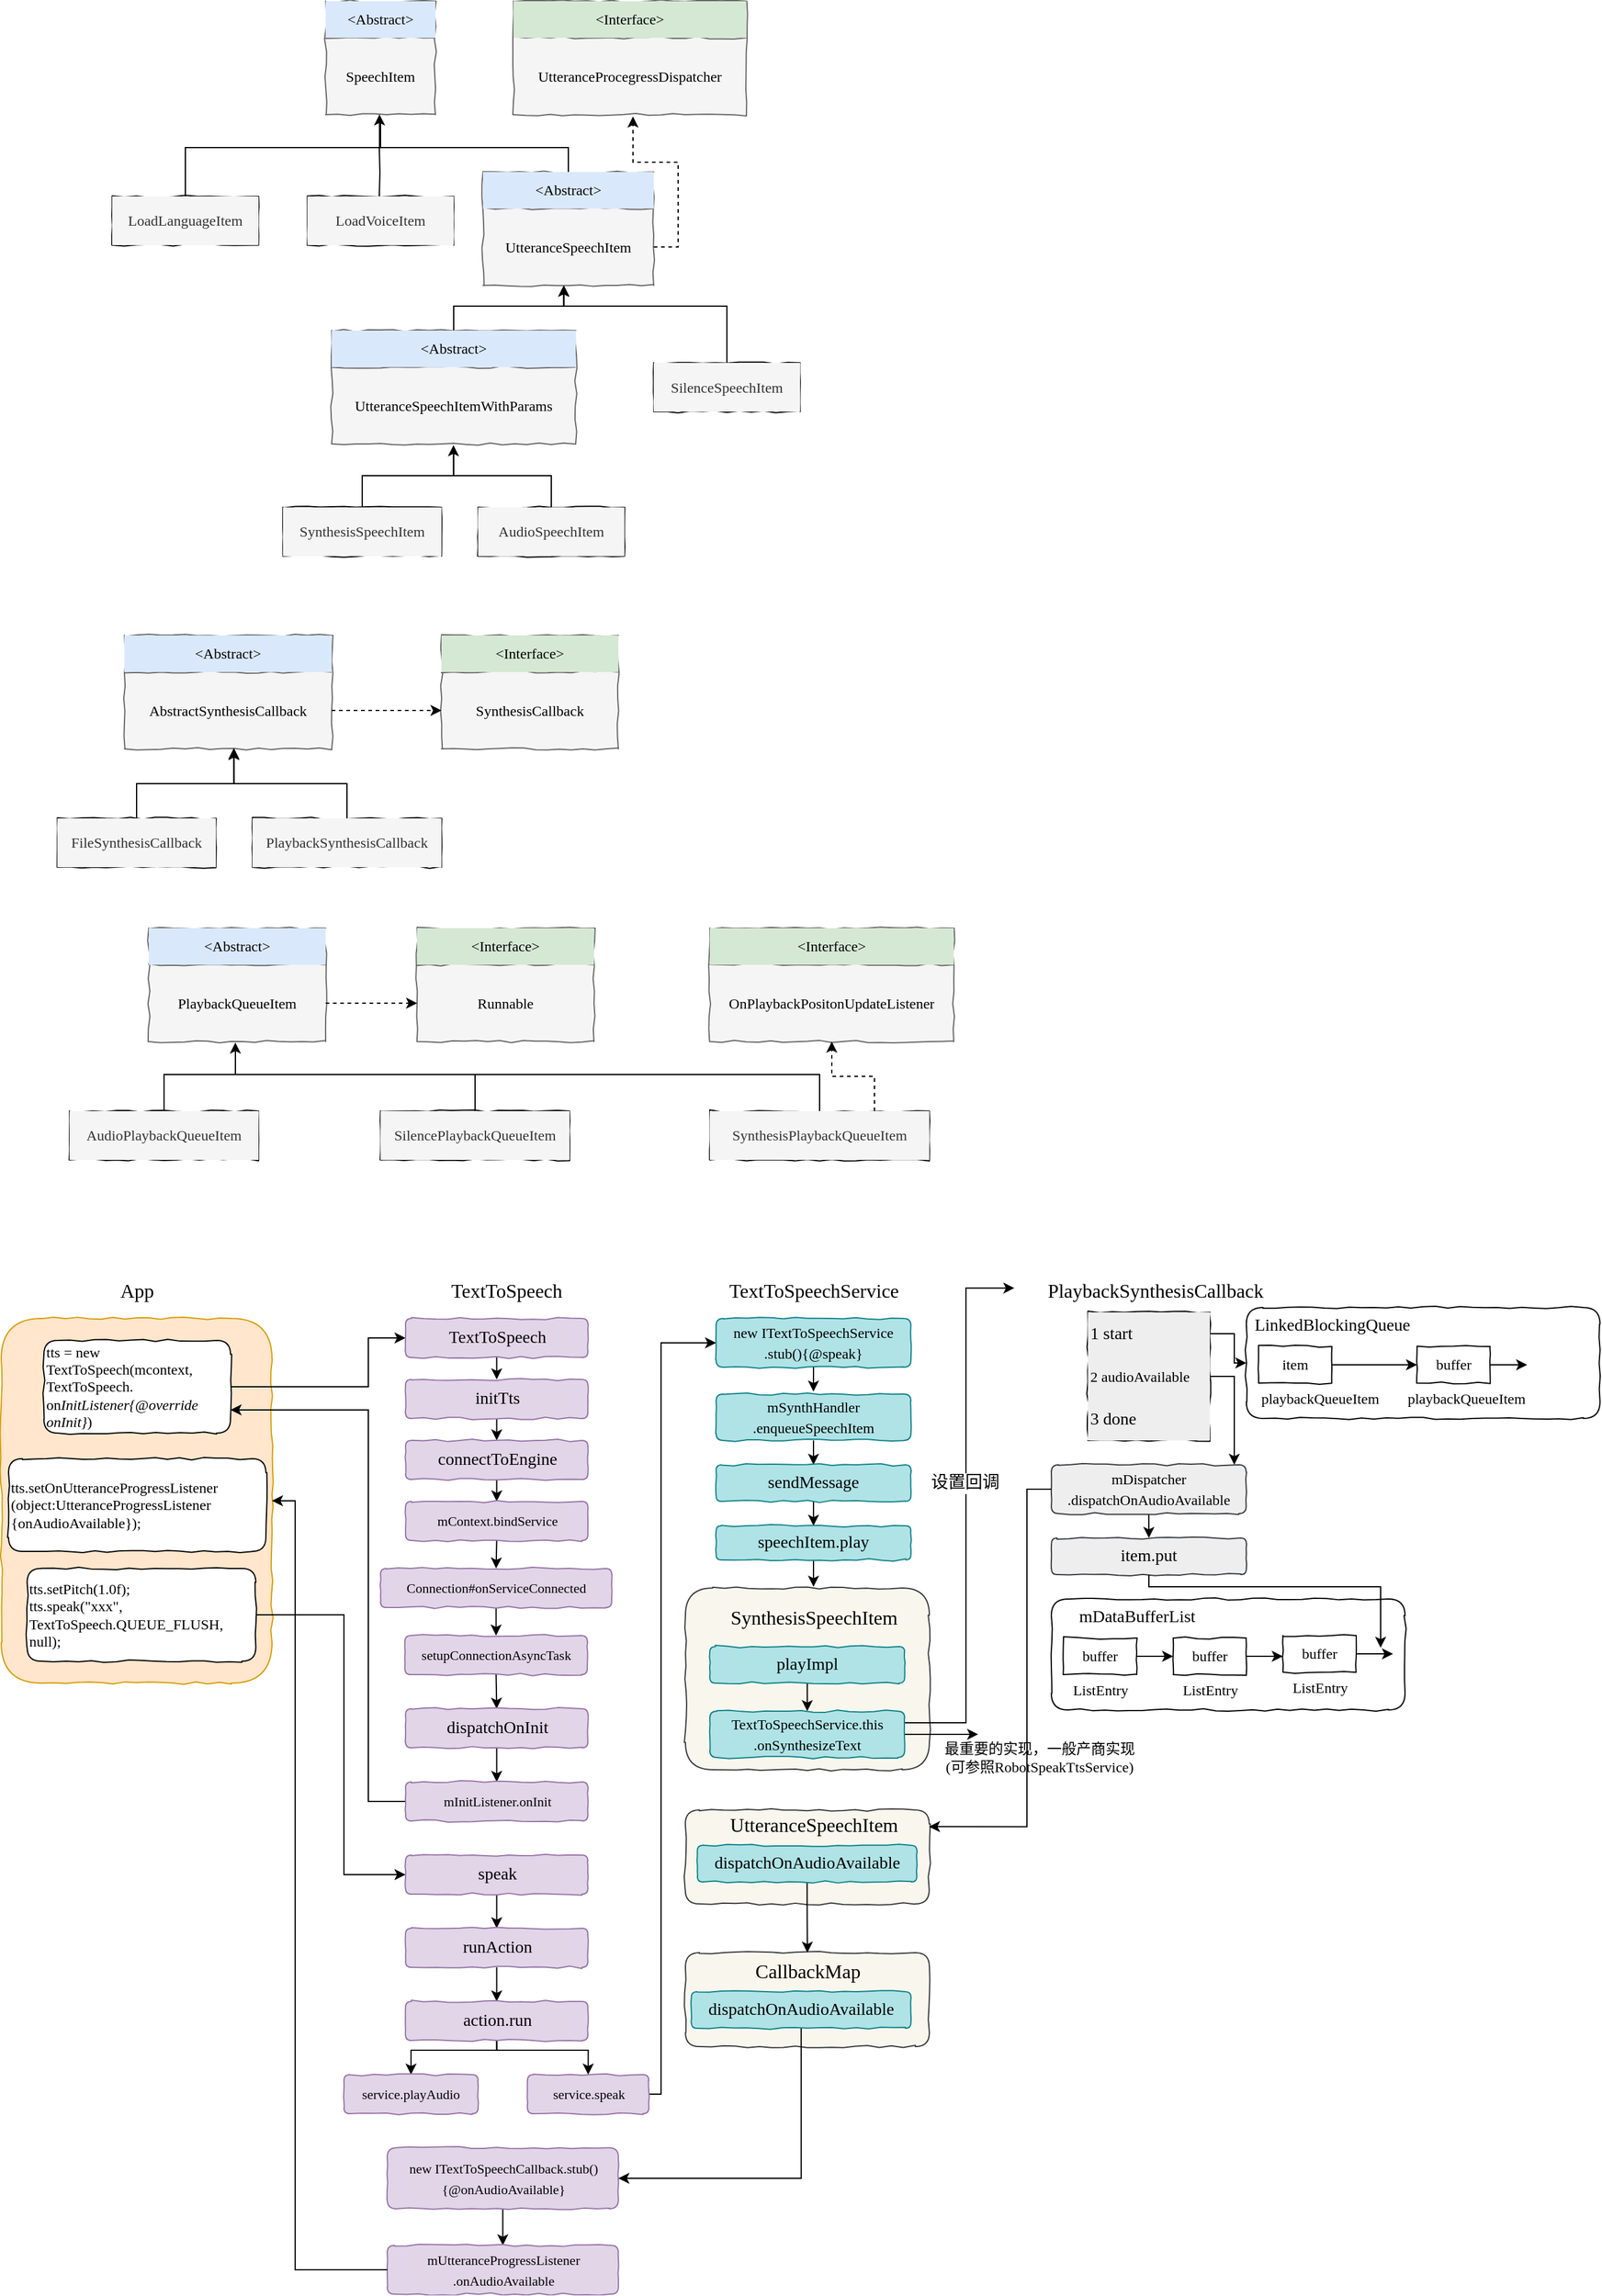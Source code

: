 <mxfile version="20.8.20" type="github">
  <diagram id="C5RBs43oDa-KdzZeNtuy" name="Page-1">
    <mxGraphModel dx="1909" dy="895" grid="1" gridSize="10" guides="1" tooltips="1" connect="1" arrows="1" fold="1" page="1" pageScale="1" pageWidth="827" pageHeight="1169" math="0" shadow="0">
      <root>
        <mxCell id="WIyWlLk6GJQsqaUBKTNV-0" />
        <mxCell id="WIyWlLk6GJQsqaUBKTNV-1" parent="WIyWlLk6GJQsqaUBKTNV-0" />
        <mxCell id="XOT3__pKokYeEAy7W2rV-176" value="" style="rounded=1;whiteSpace=wrap;html=1;comic=1;fontFamily=Comic Sans MS;fontSize=14;fillColor=#f9f7ed;strokeColor=#36393d;" vertex="1" parent="WIyWlLk6GJQsqaUBKTNV-1">
          <mxGeometry x="580" y="1730" width="200" height="77" as="geometry" />
        </mxCell>
        <mxCell id="XOT3__pKokYeEAy7W2rV-175" value="" style="rounded=1;whiteSpace=wrap;html=1;comic=1;fontFamily=Comic Sans MS;fontSize=14;fillColor=#f9f7ed;strokeColor=#36393d;" vertex="1" parent="WIyWlLk6GJQsqaUBKTNV-1">
          <mxGeometry x="579.87" y="1613" width="200" height="77" as="geometry" />
        </mxCell>
        <mxCell id="XOT3__pKokYeEAy7W2rV-174" value="" style="rounded=1;whiteSpace=wrap;html=1;comic=1;fontFamily=Comic Sans MS;fontSize=14;fillColor=#f9f7ed;strokeColor=#36393d;" vertex="1" parent="WIyWlLk6GJQsqaUBKTNV-1">
          <mxGeometry x="580" y="1431" width="200" height="149" as="geometry" />
        </mxCell>
        <mxCell id="XOT3__pKokYeEAy7W2rV-1" value="" style="shape=table;startSize=0;container=1;collapsible=0;childLayout=tableLayout;rounded=0;arcSize=25;comic=1;fontFamily=Comic Sans MS;fillColor=#f5f5f5;fontColor=#333333;strokeColor=#666666;" vertex="1" parent="WIyWlLk6GJQsqaUBKTNV-1">
          <mxGeometry x="285" y="130" width="90" height="93" as="geometry" />
        </mxCell>
        <mxCell id="XOT3__pKokYeEAy7W2rV-2" value="" style="shape=tableRow;horizontal=0;startSize=0;swimlaneHead=0;swimlaneBody=0;strokeColor=inherit;top=0;left=0;bottom=0;right=0;collapsible=0;dropTarget=0;fillColor=none;points=[[0,0.5],[1,0.5]];portConstraint=eastwest;fontFamily=Comic Sans MS;" vertex="1" parent="XOT3__pKokYeEAy7W2rV-1">
          <mxGeometry width="90" height="30" as="geometry" />
        </mxCell>
        <mxCell id="XOT3__pKokYeEAy7W2rV-3" value="&amp;lt;Abstract&amp;gt;" style="shape=partialRectangle;html=1;whiteSpace=wrap;connectable=0;strokeColor=#6c8ebf;overflow=hidden;fillColor=#dae8fc;top=0;left=0;bottom=0;right=0;pointerEvents=1;fontFamily=Comic Sans MS;" vertex="1" parent="XOT3__pKokYeEAy7W2rV-2">
          <mxGeometry width="90" height="30" as="geometry">
            <mxRectangle width="90" height="30" as="alternateBounds" />
          </mxGeometry>
        </mxCell>
        <mxCell id="XOT3__pKokYeEAy7W2rV-4" value="" style="shape=tableRow;horizontal=0;startSize=0;swimlaneHead=0;swimlaneBody=0;strokeColor=inherit;top=0;left=0;bottom=0;right=0;collapsible=0;dropTarget=0;fillColor=none;points=[[0,0.5],[1,0.5]];portConstraint=eastwest;fontFamily=Comic Sans MS;" vertex="1" parent="XOT3__pKokYeEAy7W2rV-1">
          <mxGeometry y="30" width="90" height="63" as="geometry" />
        </mxCell>
        <mxCell id="XOT3__pKokYeEAy7W2rV-5" value="SpeechItem" style="shape=partialRectangle;html=1;whiteSpace=wrap;connectable=0;strokeColor=inherit;overflow=hidden;fillColor=none;top=0;left=0;bottom=0;right=0;pointerEvents=1;fontFamily=Comic Sans MS;" vertex="1" parent="XOT3__pKokYeEAy7W2rV-4">
          <mxGeometry width="90" height="63" as="geometry">
            <mxRectangle width="90" height="63" as="alternateBounds" />
          </mxGeometry>
        </mxCell>
        <mxCell id="XOT3__pKokYeEAy7W2rV-6" value="" style="shape=table;startSize=0;container=1;collapsible=0;childLayout=tableLayout;rounded=0;arcSize=25;comic=1;fontFamily=Comic Sans MS;fillColor=#f5f5f5;fontColor=#333333;strokeColor=#666666;" vertex="1" parent="WIyWlLk6GJQsqaUBKTNV-1">
          <mxGeometry x="439" y="130" width="191" height="93" as="geometry" />
        </mxCell>
        <mxCell id="XOT3__pKokYeEAy7W2rV-7" value="" style="shape=tableRow;horizontal=0;startSize=0;swimlaneHead=0;swimlaneBody=0;strokeColor=inherit;top=0;left=0;bottom=0;right=0;collapsible=0;dropTarget=0;fillColor=none;points=[[0,0.5],[1,0.5]];portConstraint=eastwest;fontFamily=Comic Sans MS;" vertex="1" parent="XOT3__pKokYeEAy7W2rV-6">
          <mxGeometry width="191" height="30" as="geometry" />
        </mxCell>
        <mxCell id="XOT3__pKokYeEAy7W2rV-8" value="&amp;lt;Interface&amp;gt;" style="shape=partialRectangle;html=1;whiteSpace=wrap;connectable=0;strokeColor=#82b366;overflow=hidden;fillColor=#d5e8d4;top=0;left=0;bottom=0;right=0;pointerEvents=1;fontFamily=Comic Sans MS;" vertex="1" parent="XOT3__pKokYeEAy7W2rV-7">
          <mxGeometry width="191" height="30" as="geometry">
            <mxRectangle width="191" height="30" as="alternateBounds" />
          </mxGeometry>
        </mxCell>
        <mxCell id="XOT3__pKokYeEAy7W2rV-9" value="" style="shape=tableRow;horizontal=0;startSize=0;swimlaneHead=0;swimlaneBody=0;strokeColor=inherit;top=0;left=0;bottom=0;right=0;collapsible=0;dropTarget=0;fillColor=none;points=[[0,0.5],[1,0.5]];portConstraint=eastwest;fontFamily=Comic Sans MS;" vertex="1" parent="XOT3__pKokYeEAy7W2rV-6">
          <mxGeometry y="30" width="191" height="63" as="geometry" />
        </mxCell>
        <mxCell id="XOT3__pKokYeEAy7W2rV-10" value="UtteranceProcegressDispatcher" style="shape=partialRectangle;html=1;whiteSpace=wrap;connectable=0;strokeColor=inherit;overflow=hidden;fillColor=none;top=0;left=0;bottom=0;right=0;pointerEvents=1;fontFamily=Comic Sans MS;" vertex="1" parent="XOT3__pKokYeEAy7W2rV-9">
          <mxGeometry width="191" height="63" as="geometry">
            <mxRectangle width="191" height="63" as="alternateBounds" />
          </mxGeometry>
        </mxCell>
        <mxCell id="XOT3__pKokYeEAy7W2rV-26" style="edgeStyle=orthogonalEdgeStyle;rounded=0;orthogonalLoop=1;jettySize=auto;html=1;exitX=0.5;exitY=0;exitDx=0;exitDy=0;fontFamily=Comic Sans MS;endArrow=none;endFill=0;" edge="1" parent="WIyWlLk6GJQsqaUBKTNV-1" source="XOT3__pKokYeEAy7W2rV-11">
          <mxGeometry relative="1" as="geometry">
            <mxPoint x="330" y="230" as="targetPoint" />
            <Array as="points">
              <mxPoint x="484" y="250" />
              <mxPoint x="330" y="250" />
            </Array>
          </mxGeometry>
        </mxCell>
        <mxCell id="XOT3__pKokYeEAy7W2rV-11" value="" style="shape=table;startSize=0;container=1;collapsible=0;childLayout=tableLayout;rounded=0;arcSize=25;comic=1;fontFamily=Comic Sans MS;fillColor=#f5f5f5;fontColor=#333333;strokeColor=#666666;" vertex="1" parent="WIyWlLk6GJQsqaUBKTNV-1">
          <mxGeometry x="414" y="270" width="140" height="93" as="geometry" />
        </mxCell>
        <mxCell id="XOT3__pKokYeEAy7W2rV-12" value="" style="shape=tableRow;horizontal=0;startSize=0;swimlaneHead=0;swimlaneBody=0;strokeColor=inherit;top=0;left=0;bottom=0;right=0;collapsible=0;dropTarget=0;fillColor=none;points=[[0,0.5],[1,0.5]];portConstraint=eastwest;fontFamily=Comic Sans MS;" vertex="1" parent="XOT3__pKokYeEAy7W2rV-11">
          <mxGeometry width="140" height="30" as="geometry" />
        </mxCell>
        <mxCell id="XOT3__pKokYeEAy7W2rV-13" value="&amp;lt;Abstract&amp;gt;" style="shape=partialRectangle;html=1;whiteSpace=wrap;connectable=0;strokeColor=#6c8ebf;overflow=hidden;fillColor=#dae8fc;top=0;left=0;bottom=0;right=0;pointerEvents=1;fontFamily=Comic Sans MS;" vertex="1" parent="XOT3__pKokYeEAy7W2rV-12">
          <mxGeometry width="140" height="30" as="geometry">
            <mxRectangle width="140" height="30" as="alternateBounds" />
          </mxGeometry>
        </mxCell>
        <mxCell id="XOT3__pKokYeEAy7W2rV-14" value="" style="shape=tableRow;horizontal=0;startSize=0;swimlaneHead=0;swimlaneBody=0;strokeColor=inherit;top=0;left=0;bottom=0;right=0;collapsible=0;dropTarget=0;fillColor=none;points=[[0,0.5],[1,0.5]];portConstraint=eastwest;fontFamily=Comic Sans MS;" vertex="1" parent="XOT3__pKokYeEAy7W2rV-11">
          <mxGeometry y="30" width="140" height="63" as="geometry" />
        </mxCell>
        <mxCell id="XOT3__pKokYeEAy7W2rV-15" value="UtteranceSpeechItem" style="shape=partialRectangle;html=1;whiteSpace=wrap;connectable=0;strokeColor=inherit;overflow=hidden;fillColor=none;top=0;left=0;bottom=0;right=0;pointerEvents=1;fontFamily=Comic Sans MS;" vertex="1" parent="XOT3__pKokYeEAy7W2rV-14">
          <mxGeometry width="140" height="63" as="geometry">
            <mxRectangle width="140" height="63" as="alternateBounds" />
          </mxGeometry>
        </mxCell>
        <mxCell id="XOT3__pKokYeEAy7W2rV-22" style="edgeStyle=orthogonalEdgeStyle;rounded=0;orthogonalLoop=1;jettySize=auto;html=1;exitX=0.5;exitY=0;exitDx=0;exitDy=0;entryX=0.491;entryY=0.997;entryDx=0;entryDy=0;entryPerimeter=0;fontFamily=Comic Sans MS;" edge="1" parent="WIyWlLk6GJQsqaUBKTNV-1" source="XOT3__pKokYeEAy7W2rV-16" target="XOT3__pKokYeEAy7W2rV-4">
          <mxGeometry relative="1" as="geometry">
            <Array as="points">
              <mxPoint x="170" y="250" />
              <mxPoint x="329" y="250" />
            </Array>
          </mxGeometry>
        </mxCell>
        <mxCell id="XOT3__pKokYeEAy7W2rV-16" value="" style="shape=table;startSize=0;container=1;collapsible=0;childLayout=tableLayout;rounded=0;comic=1;fontFamily=Comic Sans MS;" vertex="1" parent="WIyWlLk6GJQsqaUBKTNV-1">
          <mxGeometry x="110" y="290" width="120" height="40" as="geometry" />
        </mxCell>
        <mxCell id="XOT3__pKokYeEAy7W2rV-17" value="" style="shape=tableRow;horizontal=0;startSize=0;swimlaneHead=0;swimlaneBody=0;strokeColor=inherit;top=0;left=0;bottom=0;right=0;collapsible=0;dropTarget=0;fillColor=none;points=[[0,0.5],[1,0.5]];portConstraint=eastwest;rounded=0;comic=1;fontFamily=Comic Sans MS;" vertex="1" parent="XOT3__pKokYeEAy7W2rV-16">
          <mxGeometry width="120" height="40" as="geometry" />
        </mxCell>
        <mxCell id="XOT3__pKokYeEAy7W2rV-18" value="LoadLanguageItem" style="shape=partialRectangle;html=1;whiteSpace=wrap;connectable=0;strokeColor=#666666;overflow=hidden;fillColor=#f5f5f5;top=0;left=0;bottom=0;right=0;pointerEvents=1;rounded=0;comic=1;fontFamily=Comic Sans MS;fontColor=#333333;" vertex="1" parent="XOT3__pKokYeEAy7W2rV-17">
          <mxGeometry width="120" height="40" as="geometry">
            <mxRectangle width="120" height="40" as="alternateBounds" />
          </mxGeometry>
        </mxCell>
        <mxCell id="XOT3__pKokYeEAy7W2rV-25" style="edgeStyle=orthogonalEdgeStyle;rounded=0;orthogonalLoop=1;jettySize=auto;html=1;exitX=0.5;exitY=0;exitDx=0;exitDy=0;fontFamily=Comic Sans MS;endArrow=none;endFill=0;" edge="1" parent="WIyWlLk6GJQsqaUBKTNV-1">
          <mxGeometry relative="1" as="geometry">
            <mxPoint x="329" y="250" as="targetPoint" />
            <mxPoint x="329" y="290" as="sourcePoint" />
          </mxGeometry>
        </mxCell>
        <mxCell id="XOT3__pKokYeEAy7W2rV-19" value="" style="shape=table;startSize=0;container=1;collapsible=0;childLayout=tableLayout;rounded=0;comic=1;fontFamily=Comic Sans MS;" vertex="1" parent="WIyWlLk6GJQsqaUBKTNV-1">
          <mxGeometry x="270" y="290" width="120" height="40" as="geometry" />
        </mxCell>
        <mxCell id="XOT3__pKokYeEAy7W2rV-20" value="" style="shape=tableRow;horizontal=0;startSize=0;swimlaneHead=0;swimlaneBody=0;strokeColor=inherit;top=0;left=0;bottom=0;right=0;collapsible=0;dropTarget=0;fillColor=none;points=[[0,0.5],[1,0.5]];portConstraint=eastwest;rounded=0;comic=1;fontFamily=Comic Sans MS;" vertex="1" parent="XOT3__pKokYeEAy7W2rV-19">
          <mxGeometry width="120" height="40" as="geometry" />
        </mxCell>
        <mxCell id="XOT3__pKokYeEAy7W2rV-21" value="LoadVoiceItem" style="shape=partialRectangle;html=1;whiteSpace=wrap;connectable=0;strokeColor=#666666;overflow=hidden;fillColor=#f5f5f5;top=0;left=0;bottom=0;right=0;pointerEvents=1;rounded=0;comic=1;fontFamily=Comic Sans MS;fontColor=#333333;" vertex="1" parent="XOT3__pKokYeEAy7W2rV-20">
          <mxGeometry width="120" height="40" as="geometry">
            <mxRectangle width="120" height="40" as="alternateBounds" />
          </mxGeometry>
        </mxCell>
        <mxCell id="XOT3__pKokYeEAy7W2rV-36" style="edgeStyle=orthogonalEdgeStyle;rounded=0;orthogonalLoop=1;jettySize=auto;html=1;exitX=0.5;exitY=0;exitDx=0;exitDy=0;entryX=0.472;entryY=1.004;entryDx=0;entryDy=0;entryPerimeter=0;fontFamily=Comic Sans MS;endArrow=classic;endFill=1;" edge="1" parent="WIyWlLk6GJQsqaUBKTNV-1" source="XOT3__pKokYeEAy7W2rV-28" target="XOT3__pKokYeEAy7W2rV-14">
          <mxGeometry relative="1" as="geometry" />
        </mxCell>
        <mxCell id="XOT3__pKokYeEAy7W2rV-28" value="" style="shape=table;startSize=0;container=1;collapsible=0;childLayout=tableLayout;rounded=0;arcSize=25;comic=1;fontFamily=Comic Sans MS;fillColor=#f5f5f5;fontColor=#333333;strokeColor=#666666;" vertex="1" parent="WIyWlLk6GJQsqaUBKTNV-1">
          <mxGeometry x="290" y="400" width="200" height="93" as="geometry" />
        </mxCell>
        <mxCell id="XOT3__pKokYeEAy7W2rV-29" value="" style="shape=tableRow;horizontal=0;startSize=0;swimlaneHead=0;swimlaneBody=0;strokeColor=inherit;top=0;left=0;bottom=0;right=0;collapsible=0;dropTarget=0;fillColor=none;points=[[0,0.5],[1,0.5]];portConstraint=eastwest;fontFamily=Comic Sans MS;" vertex="1" parent="XOT3__pKokYeEAy7W2rV-28">
          <mxGeometry width="200" height="30" as="geometry" />
        </mxCell>
        <mxCell id="XOT3__pKokYeEAy7W2rV-30" value="&amp;lt;Abstract&amp;gt;" style="shape=partialRectangle;html=1;whiteSpace=wrap;connectable=0;strokeColor=#6c8ebf;overflow=hidden;fillColor=#dae8fc;top=0;left=0;bottom=0;right=0;pointerEvents=1;fontFamily=Comic Sans MS;" vertex="1" parent="XOT3__pKokYeEAy7W2rV-29">
          <mxGeometry width="200" height="30" as="geometry">
            <mxRectangle width="200" height="30" as="alternateBounds" />
          </mxGeometry>
        </mxCell>
        <mxCell id="XOT3__pKokYeEAy7W2rV-31" value="" style="shape=tableRow;horizontal=0;startSize=0;swimlaneHead=0;swimlaneBody=0;strokeColor=inherit;top=0;left=0;bottom=0;right=0;collapsible=0;dropTarget=0;fillColor=none;points=[[0,0.5],[1,0.5]];portConstraint=eastwest;fontFamily=Comic Sans MS;" vertex="1" parent="XOT3__pKokYeEAy7W2rV-28">
          <mxGeometry y="30" width="200" height="63" as="geometry" />
        </mxCell>
        <mxCell id="XOT3__pKokYeEAy7W2rV-32" value="UtteranceSpeechItemWithParams" style="shape=partialRectangle;html=1;whiteSpace=wrap;connectable=0;strokeColor=inherit;overflow=hidden;fillColor=none;top=0;left=0;bottom=0;right=0;pointerEvents=1;fontFamily=Comic Sans MS;" vertex="1" parent="XOT3__pKokYeEAy7W2rV-31">
          <mxGeometry width="200" height="63" as="geometry">
            <mxRectangle width="200" height="63" as="alternateBounds" />
          </mxGeometry>
        </mxCell>
        <mxCell id="XOT3__pKokYeEAy7W2rV-38" style="edgeStyle=orthogonalEdgeStyle;rounded=0;orthogonalLoop=1;jettySize=auto;html=1;exitX=0.5;exitY=0;exitDx=0;exitDy=0;entryX=0.474;entryY=1;entryDx=0;entryDy=0;entryPerimeter=0;fontFamily=Comic Sans MS;endArrow=classic;endFill=1;" edge="1" parent="WIyWlLk6GJQsqaUBKTNV-1" source="XOT3__pKokYeEAy7W2rV-33" target="XOT3__pKokYeEAy7W2rV-11">
          <mxGeometry relative="1" as="geometry">
            <Array as="points">
              <mxPoint x="614" y="380" />
              <mxPoint x="480" y="380" />
            </Array>
          </mxGeometry>
        </mxCell>
        <mxCell id="XOT3__pKokYeEAy7W2rV-33" value="" style="shape=table;startSize=0;container=1;collapsible=0;childLayout=tableLayout;rounded=0;comic=1;fontFamily=Comic Sans MS;" vertex="1" parent="WIyWlLk6GJQsqaUBKTNV-1">
          <mxGeometry x="554" y="426.5" width="120" height="40" as="geometry" />
        </mxCell>
        <mxCell id="XOT3__pKokYeEAy7W2rV-34" value="" style="shape=tableRow;horizontal=0;startSize=0;swimlaneHead=0;swimlaneBody=0;strokeColor=inherit;top=0;left=0;bottom=0;right=0;collapsible=0;dropTarget=0;fillColor=none;points=[[0,0.5],[1,0.5]];portConstraint=eastwest;rounded=0;comic=1;fontFamily=Comic Sans MS;" vertex="1" parent="XOT3__pKokYeEAy7W2rV-33">
          <mxGeometry width="120" height="40" as="geometry" />
        </mxCell>
        <mxCell id="XOT3__pKokYeEAy7W2rV-35" value="SilenceSpeechItem" style="shape=partialRectangle;html=1;whiteSpace=wrap;connectable=0;strokeColor=#666666;overflow=hidden;fillColor=#f5f5f5;top=0;left=0;bottom=0;right=0;pointerEvents=1;rounded=0;comic=1;fontFamily=Comic Sans MS;fontColor=#333333;" vertex="1" parent="XOT3__pKokYeEAy7W2rV-34">
          <mxGeometry width="120" height="40" as="geometry">
            <mxRectangle width="120" height="40" as="alternateBounds" />
          </mxGeometry>
        </mxCell>
        <mxCell id="XOT3__pKokYeEAy7W2rV-45" style="edgeStyle=orthogonalEdgeStyle;rounded=0;orthogonalLoop=1;jettySize=auto;html=1;exitX=0.5;exitY=0;exitDx=0;exitDy=0;entryX=0.499;entryY=1.016;entryDx=0;entryDy=0;entryPerimeter=0;fontFamily=Comic Sans MS;endArrow=classic;endFill=1;" edge="1" parent="WIyWlLk6GJQsqaUBKTNV-1" source="XOT3__pKokYeEAy7W2rV-39" target="XOT3__pKokYeEAy7W2rV-31">
          <mxGeometry relative="1" as="geometry">
            <Array as="points">
              <mxPoint x="315" y="519" />
              <mxPoint x="390" y="519" />
            </Array>
          </mxGeometry>
        </mxCell>
        <mxCell id="XOT3__pKokYeEAy7W2rV-39" value="" style="shape=table;startSize=0;container=1;collapsible=0;childLayout=tableLayout;rounded=0;comic=1;fontFamily=Comic Sans MS;" vertex="1" parent="WIyWlLk6GJQsqaUBKTNV-1">
          <mxGeometry x="250" y="545" width="130" height="40" as="geometry" />
        </mxCell>
        <mxCell id="XOT3__pKokYeEAy7W2rV-40" value="" style="shape=tableRow;horizontal=0;startSize=0;swimlaneHead=0;swimlaneBody=0;strokeColor=inherit;top=0;left=0;bottom=0;right=0;collapsible=0;dropTarget=0;fillColor=none;points=[[0,0.5],[1,0.5]];portConstraint=eastwest;rounded=0;comic=1;fontFamily=Comic Sans MS;" vertex="1" parent="XOT3__pKokYeEAy7W2rV-39">
          <mxGeometry width="130" height="40" as="geometry" />
        </mxCell>
        <mxCell id="XOT3__pKokYeEAy7W2rV-41" value="SynthesisSpeechItem" style="shape=partialRectangle;html=1;whiteSpace=wrap;connectable=0;strokeColor=#666666;overflow=hidden;fillColor=#f5f5f5;top=0;left=0;bottom=0;right=0;pointerEvents=1;rounded=0;comic=1;fontFamily=Comic Sans MS;fontColor=#333333;" vertex="1" parent="XOT3__pKokYeEAy7W2rV-40">
          <mxGeometry width="130" height="40" as="geometry">
            <mxRectangle width="130" height="40" as="alternateBounds" />
          </mxGeometry>
        </mxCell>
        <mxCell id="XOT3__pKokYeEAy7W2rV-47" style="edgeStyle=orthogonalEdgeStyle;rounded=0;orthogonalLoop=1;jettySize=auto;html=1;exitX=0.5;exitY=0;exitDx=0;exitDy=0;entryX=0.498;entryY=1.034;entryDx=0;entryDy=0;fontFamily=Comic Sans MS;endArrow=none;endFill=0;entryPerimeter=0;" edge="1" parent="WIyWlLk6GJQsqaUBKTNV-1" source="XOT3__pKokYeEAy7W2rV-42" target="XOT3__pKokYeEAy7W2rV-31">
          <mxGeometry relative="1" as="geometry">
            <Array as="points">
              <mxPoint x="470" y="519" />
              <mxPoint x="390" y="519" />
              <mxPoint x="390" y="495" />
            </Array>
          </mxGeometry>
        </mxCell>
        <mxCell id="XOT3__pKokYeEAy7W2rV-42" value="" style="shape=table;startSize=0;container=1;collapsible=0;childLayout=tableLayout;rounded=0;comic=1;fontFamily=Comic Sans MS;" vertex="1" parent="WIyWlLk6GJQsqaUBKTNV-1">
          <mxGeometry x="410" y="545" width="120" height="40" as="geometry" />
        </mxCell>
        <mxCell id="XOT3__pKokYeEAy7W2rV-43" value="" style="shape=tableRow;horizontal=0;startSize=0;swimlaneHead=0;swimlaneBody=0;strokeColor=inherit;top=0;left=0;bottom=0;right=0;collapsible=0;dropTarget=0;fillColor=none;points=[[0,0.5],[1,0.5]];portConstraint=eastwest;rounded=0;comic=1;fontFamily=Comic Sans MS;" vertex="1" parent="XOT3__pKokYeEAy7W2rV-42">
          <mxGeometry width="120" height="40" as="geometry" />
        </mxCell>
        <mxCell id="XOT3__pKokYeEAy7W2rV-44" value="AudioSpeechItem" style="shape=partialRectangle;html=1;whiteSpace=wrap;connectable=0;strokeColor=#666666;overflow=hidden;fillColor=#f5f5f5;top=0;left=0;bottom=0;right=0;pointerEvents=1;rounded=0;comic=1;fontFamily=Comic Sans MS;fontColor=#333333;" vertex="1" parent="XOT3__pKokYeEAy7W2rV-43">
          <mxGeometry width="120" height="40" as="geometry">
            <mxRectangle width="120" height="40" as="alternateBounds" />
          </mxGeometry>
        </mxCell>
        <mxCell id="XOT3__pKokYeEAy7W2rV-48" style="edgeStyle=orthogonalEdgeStyle;rounded=0;orthogonalLoop=1;jettySize=auto;html=1;exitX=1;exitY=0.5;exitDx=0;exitDy=0;entryX=0.513;entryY=1.024;entryDx=0;entryDy=0;entryPerimeter=0;fontFamily=Comic Sans MS;endArrow=classic;endFill=1;dashed=1;" edge="1" parent="WIyWlLk6GJQsqaUBKTNV-1" source="XOT3__pKokYeEAy7W2rV-14" target="XOT3__pKokYeEAy7W2rV-9">
          <mxGeometry relative="1" as="geometry">
            <Array as="points">
              <mxPoint x="574" y="332" />
              <mxPoint x="574" y="262" />
              <mxPoint x="537" y="262" />
            </Array>
          </mxGeometry>
        </mxCell>
        <mxCell id="XOT3__pKokYeEAy7W2rV-49" value="" style="shape=table;startSize=0;container=1;collapsible=0;childLayout=tableLayout;rounded=0;arcSize=25;comic=1;fontFamily=Comic Sans MS;fillColor=#f5f5f5;fontColor=#333333;strokeColor=#666666;" vertex="1" parent="WIyWlLk6GJQsqaUBKTNV-1">
          <mxGeometry x="120" y="650" width="170" height="93" as="geometry" />
        </mxCell>
        <mxCell id="XOT3__pKokYeEAy7W2rV-50" value="" style="shape=tableRow;horizontal=0;startSize=0;swimlaneHead=0;swimlaneBody=0;strokeColor=inherit;top=0;left=0;bottom=0;right=0;collapsible=0;dropTarget=0;fillColor=none;points=[[0,0.5],[1,0.5]];portConstraint=eastwest;fontFamily=Comic Sans MS;" vertex="1" parent="XOT3__pKokYeEAy7W2rV-49">
          <mxGeometry width="170" height="30" as="geometry" />
        </mxCell>
        <mxCell id="XOT3__pKokYeEAy7W2rV-51" value="&amp;lt;Abstract&amp;gt;" style="shape=partialRectangle;html=1;whiteSpace=wrap;connectable=0;strokeColor=#6c8ebf;overflow=hidden;fillColor=#dae8fc;top=0;left=0;bottom=0;right=0;pointerEvents=1;fontFamily=Comic Sans MS;" vertex="1" parent="XOT3__pKokYeEAy7W2rV-50">
          <mxGeometry width="170" height="30" as="geometry">
            <mxRectangle width="170" height="30" as="alternateBounds" />
          </mxGeometry>
        </mxCell>
        <mxCell id="XOT3__pKokYeEAy7W2rV-52" value="" style="shape=tableRow;horizontal=0;startSize=0;swimlaneHead=0;swimlaneBody=0;strokeColor=inherit;top=0;left=0;bottom=0;right=0;collapsible=0;dropTarget=0;fillColor=none;points=[[0,0.5],[1,0.5]];portConstraint=eastwest;fontFamily=Comic Sans MS;" vertex="1" parent="XOT3__pKokYeEAy7W2rV-49">
          <mxGeometry y="30" width="170" height="63" as="geometry" />
        </mxCell>
        <mxCell id="XOT3__pKokYeEAy7W2rV-53" value="AbstractSynthesisCallback" style="shape=partialRectangle;html=1;whiteSpace=wrap;connectable=0;strokeColor=inherit;overflow=hidden;fillColor=none;top=0;left=0;bottom=0;right=0;pointerEvents=1;fontFamily=Comic Sans MS;" vertex="1" parent="XOT3__pKokYeEAy7W2rV-52">
          <mxGeometry width="170" height="63" as="geometry">
            <mxRectangle width="170" height="63" as="alternateBounds" />
          </mxGeometry>
        </mxCell>
        <mxCell id="XOT3__pKokYeEAy7W2rV-54" value="" style="shape=table;startSize=0;container=1;collapsible=0;childLayout=tableLayout;rounded=0;arcSize=25;comic=1;fontFamily=Comic Sans MS;fillColor=#f5f5f5;fontColor=#333333;strokeColor=#666666;" vertex="1" parent="WIyWlLk6GJQsqaUBKTNV-1">
          <mxGeometry x="380" y="650" width="145" height="93" as="geometry" />
        </mxCell>
        <mxCell id="XOT3__pKokYeEAy7W2rV-55" value="" style="shape=tableRow;horizontal=0;startSize=0;swimlaneHead=0;swimlaneBody=0;strokeColor=inherit;top=0;left=0;bottom=0;right=0;collapsible=0;dropTarget=0;fillColor=none;points=[[0,0.5],[1,0.5]];portConstraint=eastwest;fontFamily=Comic Sans MS;" vertex="1" parent="XOT3__pKokYeEAy7W2rV-54">
          <mxGeometry width="145" height="30" as="geometry" />
        </mxCell>
        <mxCell id="XOT3__pKokYeEAy7W2rV-56" value="&amp;lt;Interface&amp;gt;" style="shape=partialRectangle;html=1;whiteSpace=wrap;connectable=0;strokeColor=#82b366;overflow=hidden;fillColor=#d5e8d4;top=0;left=0;bottom=0;right=0;pointerEvents=1;fontFamily=Comic Sans MS;" vertex="1" parent="XOT3__pKokYeEAy7W2rV-55">
          <mxGeometry width="145" height="30" as="geometry">
            <mxRectangle width="145" height="30" as="alternateBounds" />
          </mxGeometry>
        </mxCell>
        <mxCell id="XOT3__pKokYeEAy7W2rV-57" value="" style="shape=tableRow;horizontal=0;startSize=0;swimlaneHead=0;swimlaneBody=0;strokeColor=inherit;top=0;left=0;bottom=0;right=0;collapsible=0;dropTarget=0;fillColor=none;points=[[0,0.5],[1,0.5]];portConstraint=eastwest;fontFamily=Comic Sans MS;" vertex="1" parent="XOT3__pKokYeEAy7W2rV-54">
          <mxGeometry y="30" width="145" height="63" as="geometry" />
        </mxCell>
        <mxCell id="XOT3__pKokYeEAy7W2rV-58" value="SynthesisCallback" style="shape=partialRectangle;html=1;whiteSpace=wrap;connectable=0;strokeColor=inherit;overflow=hidden;fillColor=none;top=0;left=0;bottom=0;right=0;pointerEvents=1;fontFamily=Comic Sans MS;" vertex="1" parent="XOT3__pKokYeEAy7W2rV-57">
          <mxGeometry width="145" height="63" as="geometry">
            <mxRectangle width="145" height="63" as="alternateBounds" />
          </mxGeometry>
        </mxCell>
        <mxCell id="XOT3__pKokYeEAy7W2rV-59" style="edgeStyle=orthogonalEdgeStyle;rounded=0;orthogonalLoop=1;jettySize=auto;html=1;exitX=1;exitY=0.5;exitDx=0;exitDy=0;entryX=0;entryY=0.5;entryDx=0;entryDy=0;dashed=1;fontFamily=Comic Sans MS;endArrow=classic;endFill=1;" edge="1" parent="WIyWlLk6GJQsqaUBKTNV-1" source="XOT3__pKokYeEAy7W2rV-52" target="XOT3__pKokYeEAy7W2rV-57">
          <mxGeometry relative="1" as="geometry" />
        </mxCell>
        <mxCell id="XOT3__pKokYeEAy7W2rV-66" style="edgeStyle=orthogonalEdgeStyle;rounded=0;orthogonalLoop=1;jettySize=auto;html=1;exitX=0.5;exitY=0;exitDx=0;exitDy=0;entryX=0.528;entryY=0.988;entryDx=0;entryDy=0;fontFamily=Comic Sans MS;endArrow=classic;endFill=1;entryPerimeter=0;" edge="1" parent="WIyWlLk6GJQsqaUBKTNV-1" source="XOT3__pKokYeEAy7W2rV-60" target="XOT3__pKokYeEAy7W2rV-52">
          <mxGeometry relative="1" as="geometry" />
        </mxCell>
        <mxCell id="XOT3__pKokYeEAy7W2rV-60" value="" style="shape=table;startSize=0;container=1;collapsible=0;childLayout=tableLayout;rounded=0;comic=1;fontFamily=Comic Sans MS;" vertex="1" parent="WIyWlLk6GJQsqaUBKTNV-1">
          <mxGeometry x="65" y="800" width="130" height="40" as="geometry" />
        </mxCell>
        <mxCell id="XOT3__pKokYeEAy7W2rV-61" value="" style="shape=tableRow;horizontal=0;startSize=0;swimlaneHead=0;swimlaneBody=0;strokeColor=inherit;top=0;left=0;bottom=0;right=0;collapsible=0;dropTarget=0;fillColor=none;points=[[0,0.5],[1,0.5]];portConstraint=eastwest;rounded=0;comic=1;fontFamily=Comic Sans MS;" vertex="1" parent="XOT3__pKokYeEAy7W2rV-60">
          <mxGeometry width="130" height="40" as="geometry" />
        </mxCell>
        <mxCell id="XOT3__pKokYeEAy7W2rV-62" value="FileSynthesisCallback" style="shape=partialRectangle;html=1;whiteSpace=wrap;connectable=0;strokeColor=#666666;overflow=hidden;fillColor=#f5f5f5;top=0;left=0;bottom=0;right=0;pointerEvents=1;rounded=0;comic=1;fontFamily=Comic Sans MS;fontColor=#333333;" vertex="1" parent="XOT3__pKokYeEAy7W2rV-61">
          <mxGeometry width="130" height="40" as="geometry">
            <mxRectangle width="130" height="40" as="alternateBounds" />
          </mxGeometry>
        </mxCell>
        <mxCell id="XOT3__pKokYeEAy7W2rV-68" style="edgeStyle=orthogonalEdgeStyle;rounded=0;orthogonalLoop=1;jettySize=auto;html=1;exitX=0.5;exitY=0;exitDx=0;exitDy=0;entryX=0.528;entryY=1.002;entryDx=0;entryDy=0;entryPerimeter=0;fontFamily=Comic Sans MS;endArrow=classic;endFill=1;" edge="1" parent="WIyWlLk6GJQsqaUBKTNV-1" source="XOT3__pKokYeEAy7W2rV-63" target="XOT3__pKokYeEAy7W2rV-49">
          <mxGeometry relative="1" as="geometry" />
        </mxCell>
        <mxCell id="XOT3__pKokYeEAy7W2rV-63" value="" style="shape=table;startSize=0;container=1;collapsible=0;childLayout=tableLayout;rounded=0;comic=1;fontFamily=Comic Sans MS;" vertex="1" parent="WIyWlLk6GJQsqaUBKTNV-1">
          <mxGeometry x="225" y="800" width="155" height="40" as="geometry" />
        </mxCell>
        <mxCell id="XOT3__pKokYeEAy7W2rV-64" value="" style="shape=tableRow;horizontal=0;startSize=0;swimlaneHead=0;swimlaneBody=0;strokeColor=inherit;top=0;left=0;bottom=0;right=0;collapsible=0;dropTarget=0;fillColor=none;points=[[0,0.5],[1,0.5]];portConstraint=eastwest;rounded=0;comic=1;fontFamily=Comic Sans MS;" vertex="1" parent="XOT3__pKokYeEAy7W2rV-63">
          <mxGeometry width="155" height="40" as="geometry" />
        </mxCell>
        <mxCell id="XOT3__pKokYeEAy7W2rV-65" value="PlaybackSynthesisCallback" style="shape=partialRectangle;html=1;whiteSpace=wrap;connectable=0;strokeColor=#666666;overflow=hidden;fillColor=#f5f5f5;top=0;left=0;bottom=0;right=0;pointerEvents=1;rounded=0;comic=1;fontFamily=Comic Sans MS;fontColor=#333333;" vertex="1" parent="XOT3__pKokYeEAy7W2rV-64">
          <mxGeometry width="155" height="40" as="geometry">
            <mxRectangle width="155" height="40" as="alternateBounds" />
          </mxGeometry>
        </mxCell>
        <mxCell id="XOT3__pKokYeEAy7W2rV-69" value="" style="shape=table;startSize=0;container=1;collapsible=0;childLayout=tableLayout;rounded=0;arcSize=25;comic=1;fontFamily=Comic Sans MS;fillColor=#f5f5f5;fontColor=#333333;strokeColor=#666666;" vertex="1" parent="WIyWlLk6GJQsqaUBKTNV-1">
          <mxGeometry x="360" y="890" width="145" height="93" as="geometry" />
        </mxCell>
        <mxCell id="XOT3__pKokYeEAy7W2rV-70" value="" style="shape=tableRow;horizontal=0;startSize=0;swimlaneHead=0;swimlaneBody=0;strokeColor=inherit;top=0;left=0;bottom=0;right=0;collapsible=0;dropTarget=0;fillColor=none;points=[[0,0.5],[1,0.5]];portConstraint=eastwest;fontFamily=Comic Sans MS;" vertex="1" parent="XOT3__pKokYeEAy7W2rV-69">
          <mxGeometry width="145" height="30" as="geometry" />
        </mxCell>
        <mxCell id="XOT3__pKokYeEAy7W2rV-71" value="&amp;lt;Interface&amp;gt;" style="shape=partialRectangle;html=1;whiteSpace=wrap;connectable=0;strokeColor=#82b366;overflow=hidden;fillColor=#d5e8d4;top=0;left=0;bottom=0;right=0;pointerEvents=1;fontFamily=Comic Sans MS;" vertex="1" parent="XOT3__pKokYeEAy7W2rV-70">
          <mxGeometry width="145" height="30" as="geometry">
            <mxRectangle width="145" height="30" as="alternateBounds" />
          </mxGeometry>
        </mxCell>
        <mxCell id="XOT3__pKokYeEAy7W2rV-72" value="" style="shape=tableRow;horizontal=0;startSize=0;swimlaneHead=0;swimlaneBody=0;strokeColor=inherit;top=0;left=0;bottom=0;right=0;collapsible=0;dropTarget=0;fillColor=none;points=[[0,0.5],[1,0.5]];portConstraint=eastwest;fontFamily=Comic Sans MS;" vertex="1" parent="XOT3__pKokYeEAy7W2rV-69">
          <mxGeometry y="30" width="145" height="63" as="geometry" />
        </mxCell>
        <mxCell id="XOT3__pKokYeEAy7W2rV-73" value="Runnable" style="shape=partialRectangle;html=1;whiteSpace=wrap;connectable=0;strokeColor=inherit;overflow=hidden;fillColor=none;top=0;left=0;bottom=0;right=0;pointerEvents=1;fontFamily=Comic Sans MS;" vertex="1" parent="XOT3__pKokYeEAy7W2rV-72">
          <mxGeometry width="145" height="63" as="geometry">
            <mxRectangle width="145" height="63" as="alternateBounds" />
          </mxGeometry>
        </mxCell>
        <mxCell id="XOT3__pKokYeEAy7W2rV-74" value="" style="shape=table;startSize=0;container=1;collapsible=0;childLayout=tableLayout;rounded=0;arcSize=25;comic=1;fontFamily=Comic Sans MS;fillColor=#f5f5f5;fontColor=#333333;strokeColor=#666666;" vertex="1" parent="WIyWlLk6GJQsqaUBKTNV-1">
          <mxGeometry x="600" y="890" width="200" height="93" as="geometry" />
        </mxCell>
        <mxCell id="XOT3__pKokYeEAy7W2rV-75" value="" style="shape=tableRow;horizontal=0;startSize=0;swimlaneHead=0;swimlaneBody=0;strokeColor=inherit;top=0;left=0;bottom=0;right=0;collapsible=0;dropTarget=0;fillColor=none;points=[[0,0.5],[1,0.5]];portConstraint=eastwest;fontFamily=Comic Sans MS;" vertex="1" parent="XOT3__pKokYeEAy7W2rV-74">
          <mxGeometry width="200" height="30" as="geometry" />
        </mxCell>
        <mxCell id="XOT3__pKokYeEAy7W2rV-76" value="&amp;lt;Interface&amp;gt;" style="shape=partialRectangle;html=1;whiteSpace=wrap;connectable=0;strokeColor=#82b366;overflow=hidden;fillColor=#d5e8d4;top=0;left=0;bottom=0;right=0;pointerEvents=1;fontFamily=Comic Sans MS;" vertex="1" parent="XOT3__pKokYeEAy7W2rV-75">
          <mxGeometry width="200" height="30" as="geometry">
            <mxRectangle width="200" height="30" as="alternateBounds" />
          </mxGeometry>
        </mxCell>
        <mxCell id="XOT3__pKokYeEAy7W2rV-77" value="" style="shape=tableRow;horizontal=0;startSize=0;swimlaneHead=0;swimlaneBody=0;strokeColor=inherit;top=0;left=0;bottom=0;right=0;collapsible=0;dropTarget=0;fillColor=none;points=[[0,0.5],[1,0.5]];portConstraint=eastwest;fontFamily=Comic Sans MS;" vertex="1" parent="XOT3__pKokYeEAy7W2rV-74">
          <mxGeometry y="30" width="200" height="63" as="geometry" />
        </mxCell>
        <mxCell id="XOT3__pKokYeEAy7W2rV-78" value="OnPlaybackPositonUpdateListener" style="shape=partialRectangle;html=1;whiteSpace=wrap;connectable=0;strokeColor=inherit;overflow=hidden;fillColor=none;top=0;left=0;bottom=0;right=0;pointerEvents=1;fontFamily=Comic Sans MS;" vertex="1" parent="XOT3__pKokYeEAy7W2rV-77">
          <mxGeometry width="200" height="63" as="geometry">
            <mxRectangle width="200" height="63" as="alternateBounds" />
          </mxGeometry>
        </mxCell>
        <mxCell id="XOT3__pKokYeEAy7W2rV-79" value="" style="shape=table;startSize=0;container=1;collapsible=0;childLayout=tableLayout;rounded=0;arcSize=25;comic=1;fontFamily=Comic Sans MS;fillColor=#f5f5f5;fontColor=#333333;strokeColor=#666666;" vertex="1" parent="WIyWlLk6GJQsqaUBKTNV-1">
          <mxGeometry x="140" y="890" width="145" height="93" as="geometry" />
        </mxCell>
        <mxCell id="XOT3__pKokYeEAy7W2rV-80" value="" style="shape=tableRow;horizontal=0;startSize=0;swimlaneHead=0;swimlaneBody=0;strokeColor=inherit;top=0;left=0;bottom=0;right=0;collapsible=0;dropTarget=0;fillColor=none;points=[[0,0.5],[1,0.5]];portConstraint=eastwest;fontFamily=Comic Sans MS;" vertex="1" parent="XOT3__pKokYeEAy7W2rV-79">
          <mxGeometry width="145" height="30" as="geometry" />
        </mxCell>
        <mxCell id="XOT3__pKokYeEAy7W2rV-81" value="&amp;lt;Abstract&amp;gt;" style="shape=partialRectangle;html=1;whiteSpace=wrap;connectable=0;strokeColor=#6c8ebf;overflow=hidden;fillColor=#dae8fc;top=0;left=0;bottom=0;right=0;pointerEvents=1;fontFamily=Comic Sans MS;" vertex="1" parent="XOT3__pKokYeEAy7W2rV-80">
          <mxGeometry width="145" height="30" as="geometry">
            <mxRectangle width="145" height="30" as="alternateBounds" />
          </mxGeometry>
        </mxCell>
        <mxCell id="XOT3__pKokYeEAy7W2rV-82" value="" style="shape=tableRow;horizontal=0;startSize=0;swimlaneHead=0;swimlaneBody=0;strokeColor=inherit;top=0;left=0;bottom=0;right=0;collapsible=0;dropTarget=0;fillColor=none;points=[[0,0.5],[1,0.5]];portConstraint=eastwest;fontFamily=Comic Sans MS;" vertex="1" parent="XOT3__pKokYeEAy7W2rV-79">
          <mxGeometry y="30" width="145" height="63" as="geometry" />
        </mxCell>
        <mxCell id="XOT3__pKokYeEAy7W2rV-83" value="PlaybackQueueItem" style="shape=partialRectangle;html=1;whiteSpace=wrap;connectable=0;strokeColor=inherit;overflow=hidden;fillColor=none;top=0;left=0;bottom=0;right=0;pointerEvents=1;fontFamily=Comic Sans MS;" vertex="1" parent="XOT3__pKokYeEAy7W2rV-82">
          <mxGeometry width="145" height="63" as="geometry">
            <mxRectangle width="145" height="63" as="alternateBounds" />
          </mxGeometry>
        </mxCell>
        <mxCell id="XOT3__pKokYeEAy7W2rV-84" style="edgeStyle=orthogonalEdgeStyle;rounded=0;orthogonalLoop=1;jettySize=auto;html=1;exitX=1;exitY=0.5;exitDx=0;exitDy=0;entryX=0;entryY=0.5;entryDx=0;entryDy=0;fontFamily=Comic Sans MS;endArrow=classic;endFill=1;dashed=1;" edge="1" parent="WIyWlLk6GJQsqaUBKTNV-1" source="XOT3__pKokYeEAy7W2rV-82" target="XOT3__pKokYeEAy7W2rV-72">
          <mxGeometry relative="1" as="geometry" />
        </mxCell>
        <mxCell id="XOT3__pKokYeEAy7W2rV-94" style="edgeStyle=orthogonalEdgeStyle;rounded=0;orthogonalLoop=1;jettySize=auto;html=1;exitX=0.5;exitY=0;exitDx=0;exitDy=0;entryX=0.491;entryY=1.013;entryDx=0;entryDy=0;entryPerimeter=0;fontFamily=Comic Sans MS;endArrow=classic;endFill=1;" edge="1" parent="WIyWlLk6GJQsqaUBKTNV-1" source="XOT3__pKokYeEAy7W2rV-85" target="XOT3__pKokYeEAy7W2rV-82">
          <mxGeometry relative="1" as="geometry">
            <Array as="points">
              <mxPoint x="152" y="1010" />
              <mxPoint x="211" y="1010" />
              <mxPoint x="211" y="984" />
            </Array>
          </mxGeometry>
        </mxCell>
        <mxCell id="XOT3__pKokYeEAy7W2rV-85" value="" style="shape=table;startSize=0;container=1;collapsible=0;childLayout=tableLayout;rounded=0;comic=1;fontFamily=Comic Sans MS;" vertex="1" parent="WIyWlLk6GJQsqaUBKTNV-1">
          <mxGeometry x="75" y="1040" width="155" height="40" as="geometry" />
        </mxCell>
        <mxCell id="XOT3__pKokYeEAy7W2rV-86" value="" style="shape=tableRow;horizontal=0;startSize=0;swimlaneHead=0;swimlaneBody=0;strokeColor=inherit;top=0;left=0;bottom=0;right=0;collapsible=0;dropTarget=0;fillColor=none;points=[[0,0.5],[1,0.5]];portConstraint=eastwest;rounded=0;comic=1;fontFamily=Comic Sans MS;" vertex="1" parent="XOT3__pKokYeEAy7W2rV-85">
          <mxGeometry width="155" height="40" as="geometry" />
        </mxCell>
        <mxCell id="XOT3__pKokYeEAy7W2rV-87" value="AudioPlaybackQueueItem" style="shape=partialRectangle;html=1;whiteSpace=wrap;connectable=0;strokeColor=#666666;overflow=hidden;fillColor=#f5f5f5;top=0;left=0;bottom=0;right=0;pointerEvents=1;rounded=0;comic=1;fontFamily=Comic Sans MS;fontColor=#333333;" vertex="1" parent="XOT3__pKokYeEAy7W2rV-86">
          <mxGeometry width="155" height="40" as="geometry">
            <mxRectangle width="155" height="40" as="alternateBounds" />
          </mxGeometry>
        </mxCell>
        <mxCell id="XOT3__pKokYeEAy7W2rV-96" style="edgeStyle=orthogonalEdgeStyle;rounded=0;orthogonalLoop=1;jettySize=auto;html=1;exitX=0.5;exitY=0;exitDx=0;exitDy=0;fontFamily=Comic Sans MS;endArrow=none;endFill=0;" edge="1" parent="WIyWlLk6GJQsqaUBKTNV-1" source="XOT3__pKokYeEAy7W2rV-88">
          <mxGeometry relative="1" as="geometry">
            <mxPoint x="210" y="1010" as="targetPoint" />
            <Array as="points">
              <mxPoint x="408" y="1010" />
            </Array>
          </mxGeometry>
        </mxCell>
        <mxCell id="XOT3__pKokYeEAy7W2rV-88" value="" style="shape=table;startSize=0;container=1;collapsible=0;childLayout=tableLayout;rounded=0;comic=1;fontFamily=Comic Sans MS;" vertex="1" parent="WIyWlLk6GJQsqaUBKTNV-1">
          <mxGeometry x="330" y="1040" width="155" height="40" as="geometry" />
        </mxCell>
        <mxCell id="XOT3__pKokYeEAy7W2rV-89" value="" style="shape=tableRow;horizontal=0;startSize=0;swimlaneHead=0;swimlaneBody=0;strokeColor=inherit;top=0;left=0;bottom=0;right=0;collapsible=0;dropTarget=0;fillColor=none;points=[[0,0.5],[1,0.5]];portConstraint=eastwest;rounded=0;comic=1;fontFamily=Comic Sans MS;" vertex="1" parent="XOT3__pKokYeEAy7W2rV-88">
          <mxGeometry width="155" height="40" as="geometry" />
        </mxCell>
        <mxCell id="XOT3__pKokYeEAy7W2rV-90" value="SilencePlaybackQueueItem" style="shape=partialRectangle;html=1;whiteSpace=wrap;connectable=0;strokeColor=#666666;overflow=hidden;fillColor=#f5f5f5;top=0;left=0;bottom=0;right=0;pointerEvents=1;rounded=0;comic=1;fontFamily=Comic Sans MS;fontColor=#333333;" vertex="1" parent="XOT3__pKokYeEAy7W2rV-89">
          <mxGeometry width="155" height="40" as="geometry">
            <mxRectangle width="155" height="40" as="alternateBounds" />
          </mxGeometry>
        </mxCell>
        <mxCell id="XOT3__pKokYeEAy7W2rV-97" style="edgeStyle=orthogonalEdgeStyle;rounded=0;orthogonalLoop=1;jettySize=auto;html=1;exitX=0.5;exitY=0;exitDx=0;exitDy=0;fontFamily=Comic Sans MS;endArrow=none;endFill=0;" edge="1" parent="WIyWlLk6GJQsqaUBKTNV-1" source="XOT3__pKokYeEAy7W2rV-91">
          <mxGeometry relative="1" as="geometry">
            <mxPoint x="400" y="1010" as="targetPoint" />
            <Array as="points">
              <mxPoint x="690" y="1010" />
            </Array>
          </mxGeometry>
        </mxCell>
        <mxCell id="XOT3__pKokYeEAy7W2rV-98" style="edgeStyle=orthogonalEdgeStyle;rounded=0;orthogonalLoop=1;jettySize=auto;html=1;exitX=0.75;exitY=0;exitDx=0;exitDy=0;entryX=0.5;entryY=1;entryDx=0;entryDy=0;fontFamily=Comic Sans MS;endArrow=classic;endFill=1;dashed=1;" edge="1" parent="WIyWlLk6GJQsqaUBKTNV-1" source="XOT3__pKokYeEAy7W2rV-91" target="XOT3__pKokYeEAy7W2rV-74">
          <mxGeometry relative="1" as="geometry" />
        </mxCell>
        <mxCell id="XOT3__pKokYeEAy7W2rV-91" value="" style="shape=table;startSize=0;container=1;collapsible=0;childLayout=tableLayout;rounded=0;comic=1;fontFamily=Comic Sans MS;" vertex="1" parent="WIyWlLk6GJQsqaUBKTNV-1">
          <mxGeometry x="600" y="1040" width="180" height="40" as="geometry" />
        </mxCell>
        <mxCell id="XOT3__pKokYeEAy7W2rV-92" value="" style="shape=tableRow;horizontal=0;startSize=0;swimlaneHead=0;swimlaneBody=0;strokeColor=inherit;top=0;left=0;bottom=0;right=0;collapsible=0;dropTarget=0;fillColor=none;points=[[0,0.5],[1,0.5]];portConstraint=eastwest;rounded=0;comic=1;fontFamily=Comic Sans MS;" vertex="1" parent="XOT3__pKokYeEAy7W2rV-91">
          <mxGeometry width="180" height="40" as="geometry" />
        </mxCell>
        <mxCell id="XOT3__pKokYeEAy7W2rV-93" value="SynthesisPlaybackQueueItem" style="shape=partialRectangle;html=1;whiteSpace=wrap;connectable=0;strokeColor=#666666;overflow=hidden;fillColor=#f5f5f5;top=0;left=0;bottom=0;right=0;pointerEvents=1;rounded=0;comic=1;fontFamily=Comic Sans MS;fontColor=#333333;" vertex="1" parent="XOT3__pKokYeEAy7W2rV-92">
          <mxGeometry width="180" height="40" as="geometry">
            <mxRectangle width="180" height="40" as="alternateBounds" />
          </mxGeometry>
        </mxCell>
        <mxCell id="XOT3__pKokYeEAy7W2rV-99" value="App" style="text;html=1;align=center;verticalAlign=middle;resizable=0;points=[];autosize=1;strokeColor=none;fillColor=none;fontFamily=Comic Sans MS;fontSize=16;" vertex="1" parent="WIyWlLk6GJQsqaUBKTNV-1">
          <mxGeometry x="105" y="1172" width="50" height="30" as="geometry" />
        </mxCell>
        <mxCell id="XOT3__pKokYeEAy7W2rV-100" value="" style="rounded=1;whiteSpace=wrap;html=1;comic=1;fontFamily=Comic Sans MS;fillColor=#ffe6cc;strokeColor=#d79b00;" vertex="1" parent="WIyWlLk6GJQsqaUBKTNV-1">
          <mxGeometry x="19" y="1210" width="222" height="299" as="geometry" />
        </mxCell>
        <mxCell id="XOT3__pKokYeEAy7W2rV-184" style="edgeStyle=orthogonalEdgeStyle;rounded=0;orthogonalLoop=1;jettySize=auto;html=1;exitX=1;exitY=0.5;exitDx=0;exitDy=0;entryX=0;entryY=0.5;entryDx=0;entryDy=0;fontFamily=Comic Sans MS;fontSize=14;endArrow=classic;endFill=1;" edge="1" parent="WIyWlLk6GJQsqaUBKTNV-1" source="XOT3__pKokYeEAy7W2rV-101" target="XOT3__pKokYeEAy7W2rV-105">
          <mxGeometry relative="1" as="geometry">
            <Array as="points">
              <mxPoint x="320" y="1266" />
              <mxPoint x="320" y="1226" />
            </Array>
          </mxGeometry>
        </mxCell>
        <mxCell id="XOT3__pKokYeEAy7W2rV-101" value="tts = new TextToSpeech(mcontext, TextToSpeech.&lt;br&gt;on&lt;i&gt;InitListener{@override onInit}&lt;/i&gt;)" style="rounded=1;whiteSpace=wrap;html=1;comic=1;fontFamily=Comic Sans MS;align=left;" vertex="1" parent="WIyWlLk6GJQsqaUBKTNV-1">
          <mxGeometry x="54" y="1228" width="153" height="76" as="geometry" />
        </mxCell>
        <mxCell id="XOT3__pKokYeEAy7W2rV-102" value="tts.setOnUtteranceProgressListener&lt;br&gt;(object:UtteranceProgressListener&lt;br&gt;{onAudioAvailable});" style="rounded=1;whiteSpace=wrap;html=1;comic=1;fontFamily=Comic Sans MS;align=left;" vertex="1" parent="WIyWlLk6GJQsqaUBKTNV-1">
          <mxGeometry x="25" y="1325" width="211" height="76" as="geometry" />
        </mxCell>
        <mxCell id="XOT3__pKokYeEAy7W2rV-186" style="edgeStyle=orthogonalEdgeStyle;rounded=0;orthogonalLoop=1;jettySize=auto;html=1;exitX=1;exitY=0.5;exitDx=0;exitDy=0;entryX=0;entryY=0.5;entryDx=0;entryDy=0;fontFamily=Comic Sans MS;fontSize=14;endArrow=classic;endFill=1;" edge="1" parent="WIyWlLk6GJQsqaUBKTNV-1" source="XOT3__pKokYeEAy7W2rV-103" target="XOT3__pKokYeEAy7W2rV-114">
          <mxGeometry relative="1" as="geometry">
            <Array as="points">
              <mxPoint x="300" y="1453" />
              <mxPoint x="300" y="1666" />
            </Array>
          </mxGeometry>
        </mxCell>
        <mxCell id="XOT3__pKokYeEAy7W2rV-103" value="tts.setPitch(1.0f);&lt;br&gt;tts.speak(&quot;xxx&quot;, &lt;br&gt;TextToSpeech.QUEUE_FLUSH,&lt;br&gt;null);" style="rounded=1;whiteSpace=wrap;html=1;comic=1;fontFamily=Comic Sans MS;align=left;" vertex="1" parent="WIyWlLk6GJQsqaUBKTNV-1">
          <mxGeometry x="40.25" y="1415" width="187.5" height="76" as="geometry" />
        </mxCell>
        <mxCell id="XOT3__pKokYeEAy7W2rV-104" value="TextToSpeech" style="text;html=1;align=center;verticalAlign=middle;resizable=0;points=[];autosize=1;strokeColor=none;fillColor=none;fontFamily=Comic Sans MS;fontSize=16;" vertex="1" parent="WIyWlLk6GJQsqaUBKTNV-1">
          <mxGeometry x="367.5" y="1172" width="130" height="30" as="geometry" />
        </mxCell>
        <mxCell id="XOT3__pKokYeEAy7W2rV-177" style="edgeStyle=orthogonalEdgeStyle;rounded=0;orthogonalLoop=1;jettySize=auto;html=1;exitX=0.5;exitY=1;exitDx=0;exitDy=0;entryX=0.5;entryY=0;entryDx=0;entryDy=0;fontFamily=Comic Sans MS;fontSize=14;endArrow=classic;endFill=1;" edge="1" parent="WIyWlLk6GJQsqaUBKTNV-1" source="XOT3__pKokYeEAy7W2rV-105" target="XOT3__pKokYeEAy7W2rV-106">
          <mxGeometry relative="1" as="geometry" />
        </mxCell>
        <mxCell id="XOT3__pKokYeEAy7W2rV-105" value="TextToSpeech" style="rounded=1;whiteSpace=wrap;html=1;comic=1;fontFamily=Comic Sans MS;fillColor=#e1d5e7;strokeColor=#9673a6;fontSize=14;" vertex="1" parent="WIyWlLk6GJQsqaUBKTNV-1">
          <mxGeometry x="350.5" y="1210" width="149.5" height="32" as="geometry" />
        </mxCell>
        <mxCell id="XOT3__pKokYeEAy7W2rV-178" style="edgeStyle=orthogonalEdgeStyle;rounded=0;orthogonalLoop=1;jettySize=auto;html=1;exitX=0.5;exitY=1;exitDx=0;exitDy=0;entryX=0.5;entryY=0;entryDx=0;entryDy=0;fontFamily=Comic Sans MS;fontSize=14;endArrow=classic;endFill=1;" edge="1" parent="WIyWlLk6GJQsqaUBKTNV-1" source="XOT3__pKokYeEAy7W2rV-106" target="XOT3__pKokYeEAy7W2rV-107">
          <mxGeometry relative="1" as="geometry" />
        </mxCell>
        <mxCell id="XOT3__pKokYeEAy7W2rV-106" value="initTts" style="rounded=1;whiteSpace=wrap;html=1;comic=1;fontFamily=Comic Sans MS;fillColor=#e1d5e7;strokeColor=#9673a6;fontSize=14;" vertex="1" parent="WIyWlLk6GJQsqaUBKTNV-1">
          <mxGeometry x="350.5" y="1260" width="149.5" height="32" as="geometry" />
        </mxCell>
        <mxCell id="XOT3__pKokYeEAy7W2rV-179" style="edgeStyle=orthogonalEdgeStyle;rounded=0;orthogonalLoop=1;jettySize=auto;html=1;exitX=0.5;exitY=1;exitDx=0;exitDy=0;entryX=0.5;entryY=0;entryDx=0;entryDy=0;fontFamily=Comic Sans MS;fontSize=14;endArrow=classic;endFill=1;" edge="1" parent="WIyWlLk6GJQsqaUBKTNV-1" source="XOT3__pKokYeEAy7W2rV-107" target="XOT3__pKokYeEAy7W2rV-108">
          <mxGeometry relative="1" as="geometry" />
        </mxCell>
        <mxCell id="XOT3__pKokYeEAy7W2rV-107" value="connectToEngine" style="rounded=1;whiteSpace=wrap;html=1;comic=1;fontFamily=Comic Sans MS;fillColor=#e1d5e7;strokeColor=#9673a6;fontSize=14;" vertex="1" parent="WIyWlLk6GJQsqaUBKTNV-1">
          <mxGeometry x="350.5" y="1310" width="149.5" height="32" as="geometry" />
        </mxCell>
        <mxCell id="XOT3__pKokYeEAy7W2rV-180" style="edgeStyle=orthogonalEdgeStyle;rounded=0;orthogonalLoop=1;jettySize=auto;html=1;exitX=0.5;exitY=1;exitDx=0;exitDy=0;entryX=0.5;entryY=0;entryDx=0;entryDy=0;fontFamily=Comic Sans MS;fontSize=14;endArrow=classic;endFill=1;" edge="1" parent="WIyWlLk6GJQsqaUBKTNV-1" source="XOT3__pKokYeEAy7W2rV-108" target="XOT3__pKokYeEAy7W2rV-109">
          <mxGeometry relative="1" as="geometry" />
        </mxCell>
        <mxCell id="XOT3__pKokYeEAy7W2rV-108" value="&lt;font style=&quot;font-size: 11px;&quot;&gt;mContext.bindService&lt;/font&gt;" style="rounded=1;whiteSpace=wrap;html=1;comic=1;fontFamily=Comic Sans MS;fillColor=#e1d5e7;strokeColor=#9673a6;" vertex="1" parent="WIyWlLk6GJQsqaUBKTNV-1">
          <mxGeometry x="350.5" y="1360" width="149.5" height="32" as="geometry" />
        </mxCell>
        <mxCell id="XOT3__pKokYeEAy7W2rV-181" style="edgeStyle=orthogonalEdgeStyle;rounded=0;orthogonalLoop=1;jettySize=auto;html=1;exitX=0.5;exitY=1;exitDx=0;exitDy=0;entryX=0.5;entryY=0;entryDx=0;entryDy=0;fontFamily=Comic Sans MS;fontSize=14;endArrow=classic;endFill=1;" edge="1" parent="WIyWlLk6GJQsqaUBKTNV-1" source="XOT3__pKokYeEAy7W2rV-109" target="XOT3__pKokYeEAy7W2rV-111">
          <mxGeometry relative="1" as="geometry" />
        </mxCell>
        <mxCell id="XOT3__pKokYeEAy7W2rV-109" value="&lt;font style=&quot;font-size: 11px;&quot;&gt;Connection#onServiceConnected&lt;/font&gt;" style="rounded=1;whiteSpace=wrap;html=1;comic=1;fontFamily=Comic Sans MS;fillColor=#e1d5e7;strokeColor=#9673a6;" vertex="1" parent="WIyWlLk6GJQsqaUBKTNV-1">
          <mxGeometry x="330" y="1415" width="189.5" height="32" as="geometry" />
        </mxCell>
        <mxCell id="XOT3__pKokYeEAy7W2rV-182" style="edgeStyle=orthogonalEdgeStyle;rounded=0;orthogonalLoop=1;jettySize=auto;html=1;exitX=0.5;exitY=1;exitDx=0;exitDy=0;entryX=0.5;entryY=0;entryDx=0;entryDy=0;fontFamily=Comic Sans MS;fontSize=14;endArrow=classic;endFill=1;" edge="1" parent="WIyWlLk6GJQsqaUBKTNV-1" source="XOT3__pKokYeEAy7W2rV-111" target="XOT3__pKokYeEAy7W2rV-112">
          <mxGeometry relative="1" as="geometry" />
        </mxCell>
        <mxCell id="XOT3__pKokYeEAy7W2rV-111" value="&lt;font style=&quot;font-size: 11px;&quot;&gt;setupConnectionAsyncTask&lt;/font&gt;" style="rounded=1;whiteSpace=wrap;html=1;comic=1;fontFamily=Comic Sans MS;fillColor=#e1d5e7;strokeColor=#9673a6;" vertex="1" parent="WIyWlLk6GJQsqaUBKTNV-1">
          <mxGeometry x="350" y="1470" width="149.5" height="32" as="geometry" />
        </mxCell>
        <mxCell id="XOT3__pKokYeEAy7W2rV-183" style="edgeStyle=orthogonalEdgeStyle;rounded=0;orthogonalLoop=1;jettySize=auto;html=1;exitX=0.5;exitY=1;exitDx=0;exitDy=0;entryX=0.5;entryY=0;entryDx=0;entryDy=0;fontFamily=Comic Sans MS;fontSize=14;endArrow=classic;endFill=1;" edge="1" parent="WIyWlLk6GJQsqaUBKTNV-1" source="XOT3__pKokYeEAy7W2rV-112" target="XOT3__pKokYeEAy7W2rV-113">
          <mxGeometry relative="1" as="geometry" />
        </mxCell>
        <mxCell id="XOT3__pKokYeEAy7W2rV-112" value="dispatchOnInit" style="rounded=1;whiteSpace=wrap;html=1;comic=1;fontFamily=Comic Sans MS;fillColor=#e1d5e7;strokeColor=#9673a6;fontSize=14;" vertex="1" parent="WIyWlLk6GJQsqaUBKTNV-1">
          <mxGeometry x="350.5" y="1530" width="149.5" height="32" as="geometry" />
        </mxCell>
        <mxCell id="XOT3__pKokYeEAy7W2rV-185" style="edgeStyle=orthogonalEdgeStyle;rounded=0;orthogonalLoop=1;jettySize=auto;html=1;exitX=0;exitY=0.5;exitDx=0;exitDy=0;entryX=1;entryY=0.75;entryDx=0;entryDy=0;fontFamily=Comic Sans MS;fontSize=14;endArrow=classic;endFill=1;" edge="1" parent="WIyWlLk6GJQsqaUBKTNV-1" source="XOT3__pKokYeEAy7W2rV-113" target="XOT3__pKokYeEAy7W2rV-101">
          <mxGeometry relative="1" as="geometry">
            <Array as="points">
              <mxPoint x="320" y="1606" />
              <mxPoint x="320" y="1285" />
            </Array>
          </mxGeometry>
        </mxCell>
        <mxCell id="XOT3__pKokYeEAy7W2rV-113" value="&lt;font style=&quot;font-size: 11px;&quot;&gt;mInitListener.onInit&lt;/font&gt;" style="rounded=1;whiteSpace=wrap;html=1;comic=1;fontFamily=Comic Sans MS;fillColor=#e1d5e7;strokeColor=#9673a6;" vertex="1" parent="WIyWlLk6GJQsqaUBKTNV-1">
          <mxGeometry x="350.5" y="1590" width="149.5" height="32" as="geometry" />
        </mxCell>
        <mxCell id="XOT3__pKokYeEAy7W2rV-187" style="edgeStyle=orthogonalEdgeStyle;rounded=0;orthogonalLoop=1;jettySize=auto;html=1;exitX=0.5;exitY=1;exitDx=0;exitDy=0;entryX=0.5;entryY=0;entryDx=0;entryDy=0;fontFamily=Comic Sans MS;fontSize=14;endArrow=classic;endFill=1;" edge="1" parent="WIyWlLk6GJQsqaUBKTNV-1" source="XOT3__pKokYeEAy7W2rV-114" target="XOT3__pKokYeEAy7W2rV-115">
          <mxGeometry relative="1" as="geometry" />
        </mxCell>
        <mxCell id="XOT3__pKokYeEAy7W2rV-114" value="speak" style="rounded=1;whiteSpace=wrap;html=1;comic=1;fontFamily=Comic Sans MS;fillColor=#e1d5e7;strokeColor=#9673a6;fontSize=14;" vertex="1" parent="WIyWlLk6GJQsqaUBKTNV-1">
          <mxGeometry x="350.5" y="1650" width="149.5" height="32" as="geometry" />
        </mxCell>
        <mxCell id="XOT3__pKokYeEAy7W2rV-188" style="edgeStyle=orthogonalEdgeStyle;rounded=0;orthogonalLoop=1;jettySize=auto;html=1;exitX=0.5;exitY=1;exitDx=0;exitDy=0;entryX=0.5;entryY=0;entryDx=0;entryDy=0;fontFamily=Comic Sans MS;fontSize=14;endArrow=classic;endFill=1;" edge="1" parent="WIyWlLk6GJQsqaUBKTNV-1" source="XOT3__pKokYeEAy7W2rV-115" target="XOT3__pKokYeEAy7W2rV-116">
          <mxGeometry relative="1" as="geometry" />
        </mxCell>
        <mxCell id="XOT3__pKokYeEAy7W2rV-115" value="runAction" style="rounded=1;whiteSpace=wrap;html=1;comic=1;fontFamily=Comic Sans MS;fillColor=#e1d5e7;strokeColor=#9673a6;fontSize=14;" vertex="1" parent="WIyWlLk6GJQsqaUBKTNV-1">
          <mxGeometry x="350.5" y="1710" width="149.5" height="32" as="geometry" />
        </mxCell>
        <mxCell id="XOT3__pKokYeEAy7W2rV-189" style="edgeStyle=orthogonalEdgeStyle;rounded=0;orthogonalLoop=1;jettySize=auto;html=1;exitX=0.5;exitY=1;exitDx=0;exitDy=0;entryX=0.5;entryY=0;entryDx=0;entryDy=0;fontFamily=Comic Sans MS;fontSize=14;endArrow=classic;endFill=1;" edge="1" parent="WIyWlLk6GJQsqaUBKTNV-1" source="XOT3__pKokYeEAy7W2rV-116" target="XOT3__pKokYeEAy7W2rV-117">
          <mxGeometry relative="1" as="geometry">
            <Array as="points">
              <mxPoint x="425" y="1810" />
              <mxPoint x="355" y="1810" />
            </Array>
          </mxGeometry>
        </mxCell>
        <mxCell id="XOT3__pKokYeEAy7W2rV-190" style="edgeStyle=orthogonalEdgeStyle;rounded=0;orthogonalLoop=1;jettySize=auto;html=1;exitX=0.5;exitY=1;exitDx=0;exitDy=0;entryX=0.5;entryY=0;entryDx=0;entryDy=0;fontFamily=Comic Sans MS;fontSize=14;endArrow=classic;endFill=1;" edge="1" parent="WIyWlLk6GJQsqaUBKTNV-1" source="XOT3__pKokYeEAy7W2rV-116" target="XOT3__pKokYeEAy7W2rV-118">
          <mxGeometry relative="1" as="geometry">
            <Array as="points">
              <mxPoint x="425" y="1810" />
              <mxPoint x="500" y="1810" />
            </Array>
          </mxGeometry>
        </mxCell>
        <mxCell id="XOT3__pKokYeEAy7W2rV-116" value="action.run" style="rounded=1;whiteSpace=wrap;html=1;comic=1;fontFamily=Comic Sans MS;fillColor=#e1d5e7;strokeColor=#9673a6;fontSize=14;" vertex="1" parent="WIyWlLk6GJQsqaUBKTNV-1">
          <mxGeometry x="350.5" y="1770" width="149.5" height="32" as="geometry" />
        </mxCell>
        <mxCell id="XOT3__pKokYeEAy7W2rV-117" value="&lt;font style=&quot;font-size: 11px;&quot;&gt;service.playAudio&lt;/font&gt;" style="rounded=1;whiteSpace=wrap;html=1;comic=1;fontFamily=Comic Sans MS;fillColor=#e1d5e7;strokeColor=#9673a6;" vertex="1" parent="WIyWlLk6GJQsqaUBKTNV-1">
          <mxGeometry x="300" y="1830" width="110" height="32" as="geometry" />
        </mxCell>
        <mxCell id="XOT3__pKokYeEAy7W2rV-191" style="edgeStyle=orthogonalEdgeStyle;rounded=0;orthogonalLoop=1;jettySize=auto;html=1;exitX=1;exitY=0.5;exitDx=0;exitDy=0;entryX=0;entryY=0.5;entryDx=0;entryDy=0;fontFamily=Comic Sans MS;fontSize=14;endArrow=classic;endFill=1;" edge="1" parent="WIyWlLk6GJQsqaUBKTNV-1" source="XOT3__pKokYeEAy7W2rV-118" target="XOT3__pKokYeEAy7W2rV-122">
          <mxGeometry relative="1" as="geometry">
            <Array as="points">
              <mxPoint x="560" y="1846" />
              <mxPoint x="560" y="1230" />
            </Array>
          </mxGeometry>
        </mxCell>
        <mxCell id="XOT3__pKokYeEAy7W2rV-118" value="&lt;font style=&quot;font-size: 11px;&quot;&gt;service.speak&lt;/font&gt;" style="rounded=1;whiteSpace=wrap;html=1;comic=1;fontFamily=Comic Sans MS;fillColor=#e1d5e7;strokeColor=#9673a6;" vertex="1" parent="WIyWlLk6GJQsqaUBKTNV-1">
          <mxGeometry x="450.5" y="1830" width="99.5" height="32" as="geometry" />
        </mxCell>
        <mxCell id="XOT3__pKokYeEAy7W2rV-207" style="edgeStyle=orthogonalEdgeStyle;rounded=0;orthogonalLoop=1;jettySize=auto;html=1;exitX=0.5;exitY=1;exitDx=0;exitDy=0;entryX=0.5;entryY=0;entryDx=0;entryDy=0;fontFamily=Comic Sans MS;fontSize=14;endArrow=classic;endFill=1;" edge="1" parent="WIyWlLk6GJQsqaUBKTNV-1" source="XOT3__pKokYeEAy7W2rV-119" target="XOT3__pKokYeEAy7W2rV-120">
          <mxGeometry relative="1" as="geometry" />
        </mxCell>
        <mxCell id="XOT3__pKokYeEAy7W2rV-119" value="&lt;font style=&quot;font-size: 11px;&quot;&gt;new ITextToSpeechCallback.stub(){@onAudioAvailable}&lt;/font&gt;" style="rounded=1;whiteSpace=wrap;html=1;comic=1;fontFamily=Comic Sans MS;fillColor=#e1d5e7;strokeColor=#9673a6;fontSize=14;" vertex="1" parent="WIyWlLk6GJQsqaUBKTNV-1">
          <mxGeometry x="335.5" y="1890" width="189.5" height="50" as="geometry" />
        </mxCell>
        <mxCell id="XOT3__pKokYeEAy7W2rV-120" value="&lt;font style=&quot;font-size: 11px;&quot;&gt;mUtteranceProgressListener&lt;br&gt;.onAudioAvailable&lt;/font&gt;" style="rounded=1;whiteSpace=wrap;html=1;comic=1;fontFamily=Comic Sans MS;fillColor=#e1d5e7;strokeColor=#9673a6;fontSize=14;" vertex="1" parent="WIyWlLk6GJQsqaUBKTNV-1">
          <mxGeometry x="335.5" y="1970" width="189.5" height="40" as="geometry" />
        </mxCell>
        <mxCell id="XOT3__pKokYeEAy7W2rV-121" value="TextToSpeechService" style="text;html=1;align=center;verticalAlign=middle;resizable=0;points=[];autosize=1;strokeColor=none;fillColor=none;fontFamily=Comic Sans MS;fontSize=16;" vertex="1" parent="WIyWlLk6GJQsqaUBKTNV-1">
          <mxGeometry x="590" y="1172" width="190" height="30" as="geometry" />
        </mxCell>
        <mxCell id="XOT3__pKokYeEAy7W2rV-192" style="edgeStyle=orthogonalEdgeStyle;rounded=0;orthogonalLoop=1;jettySize=auto;html=1;exitX=0.5;exitY=1;exitDx=0;exitDy=0;fontFamily=Comic Sans MS;fontSize=14;endArrow=classic;endFill=1;" edge="1" parent="WIyWlLk6GJQsqaUBKTNV-1" source="XOT3__pKokYeEAy7W2rV-122">
          <mxGeometry relative="1" as="geometry">
            <mxPoint x="684.966" y="1270" as="targetPoint" />
          </mxGeometry>
        </mxCell>
        <mxCell id="XOT3__pKokYeEAy7W2rV-122" value="&lt;font style=&quot;font-size: 12px;&quot;&gt;new ITextToSpeechService&lt;br&gt;.stub(){@speak}&lt;/font&gt;" style="rounded=1;whiteSpace=wrap;html=1;comic=1;fontFamily=Comic Sans MS;fillColor=#b0e3e6;strokeColor=#0e8088;fontSize=14;" vertex="1" parent="WIyWlLk6GJQsqaUBKTNV-1">
          <mxGeometry x="605.13" y="1210" width="159.75" height="40" as="geometry" />
        </mxCell>
        <mxCell id="XOT3__pKokYeEAy7W2rV-193" style="edgeStyle=orthogonalEdgeStyle;rounded=0;orthogonalLoop=1;jettySize=auto;html=1;exitX=0.5;exitY=1;exitDx=0;exitDy=0;entryX=0.5;entryY=0;entryDx=0;entryDy=0;fontFamily=Comic Sans MS;fontSize=14;endArrow=classic;endFill=1;" edge="1" parent="WIyWlLk6GJQsqaUBKTNV-1" source="XOT3__pKokYeEAy7W2rV-123" target="XOT3__pKokYeEAy7W2rV-124">
          <mxGeometry relative="1" as="geometry" />
        </mxCell>
        <mxCell id="XOT3__pKokYeEAy7W2rV-123" value="&lt;span style=&quot;font-size: 12px;&quot;&gt;mSynthHandler&lt;br&gt;.enqueueSpeechItem&lt;/span&gt;" style="rounded=1;whiteSpace=wrap;html=1;comic=1;fontFamily=Comic Sans MS;fillColor=#b0e3e6;strokeColor=#0e8088;fontSize=14;" vertex="1" parent="WIyWlLk6GJQsqaUBKTNV-1">
          <mxGeometry x="605.13" y="1272" width="159.75" height="38" as="geometry" />
        </mxCell>
        <mxCell id="XOT3__pKokYeEAy7W2rV-194" style="edgeStyle=orthogonalEdgeStyle;rounded=0;orthogonalLoop=1;jettySize=auto;html=1;exitX=0.5;exitY=1;exitDx=0;exitDy=0;entryX=0.5;entryY=0;entryDx=0;entryDy=0;fontFamily=Comic Sans MS;fontSize=14;endArrow=classic;endFill=1;" edge="1" parent="WIyWlLk6GJQsqaUBKTNV-1" source="XOT3__pKokYeEAy7W2rV-124" target="XOT3__pKokYeEAy7W2rV-125">
          <mxGeometry relative="1" as="geometry" />
        </mxCell>
        <mxCell id="XOT3__pKokYeEAy7W2rV-124" value="&lt;font style=&quot;font-size: 14px;&quot;&gt;sendMessage&lt;/font&gt;" style="rounded=1;whiteSpace=wrap;html=1;comic=1;fontFamily=Comic Sans MS;fillColor=#b0e3e6;strokeColor=#0e8088;fontSize=14;" vertex="1" parent="WIyWlLk6GJQsqaUBKTNV-1">
          <mxGeometry x="605.13" y="1330" width="159.75" height="30" as="geometry" />
        </mxCell>
        <mxCell id="XOT3__pKokYeEAy7W2rV-195" style="edgeStyle=orthogonalEdgeStyle;rounded=0;orthogonalLoop=1;jettySize=auto;html=1;exitX=0.5;exitY=1;exitDx=0;exitDy=0;entryX=0.525;entryY=-0.007;entryDx=0;entryDy=0;entryPerimeter=0;fontFamily=Comic Sans MS;fontSize=14;endArrow=classic;endFill=1;" edge="1" parent="WIyWlLk6GJQsqaUBKTNV-1" source="XOT3__pKokYeEAy7W2rV-125" target="XOT3__pKokYeEAy7W2rV-174">
          <mxGeometry relative="1" as="geometry" />
        </mxCell>
        <mxCell id="XOT3__pKokYeEAy7W2rV-125" value="&lt;font style=&quot;font-size: 14px;&quot;&gt;speechItem.play&lt;/font&gt;" style="rounded=1;whiteSpace=wrap;html=1;comic=1;fontFamily=Comic Sans MS;fillColor=#b0e3e6;strokeColor=#0e8088;fontSize=14;" vertex="1" parent="WIyWlLk6GJQsqaUBKTNV-1">
          <mxGeometry x="605.13" y="1380" width="159.75" height="28" as="geometry" />
        </mxCell>
        <mxCell id="XOT3__pKokYeEAy7W2rV-126" value="SynthesisSpeechItem" style="text;html=1;align=center;verticalAlign=middle;resizable=0;points=[];autosize=1;strokeColor=none;fillColor=none;fontFamily=Comic Sans MS;fontSize=16;" vertex="1" parent="WIyWlLk6GJQsqaUBKTNV-1">
          <mxGeometry x="590" y="1440" width="190" height="30" as="geometry" />
        </mxCell>
        <mxCell id="XOT3__pKokYeEAy7W2rV-196" style="edgeStyle=orthogonalEdgeStyle;rounded=0;orthogonalLoop=1;jettySize=auto;html=1;exitX=0.5;exitY=1;exitDx=0;exitDy=0;entryX=0.5;entryY=0;entryDx=0;entryDy=0;fontFamily=Comic Sans MS;fontSize=14;endArrow=classic;endFill=1;" edge="1" parent="WIyWlLk6GJQsqaUBKTNV-1" source="XOT3__pKokYeEAy7W2rV-127" target="XOT3__pKokYeEAy7W2rV-128">
          <mxGeometry relative="1" as="geometry" />
        </mxCell>
        <mxCell id="XOT3__pKokYeEAy7W2rV-127" value="&lt;font style=&quot;font-size: 14px;&quot;&gt;playImpl&lt;/font&gt;" style="rounded=1;whiteSpace=wrap;html=1;comic=1;fontFamily=Comic Sans MS;fillColor=#b0e3e6;strokeColor=#0e8088;fontSize=14;" vertex="1" parent="WIyWlLk6GJQsqaUBKTNV-1">
          <mxGeometry x="600" y="1479" width="159.75" height="30" as="geometry" />
        </mxCell>
        <mxCell id="XOT3__pKokYeEAy7W2rV-129" style="edgeStyle=orthogonalEdgeStyle;rounded=0;orthogonalLoop=1;jettySize=auto;html=1;exitX=1;exitY=0.5;exitDx=0;exitDy=0;fontFamily=Comic Sans MS;fontSize=12;endArrow=classic;endFill=1;" edge="1" parent="WIyWlLk6GJQsqaUBKTNV-1" source="XOT3__pKokYeEAy7W2rV-128">
          <mxGeometry relative="1" as="geometry">
            <mxPoint x="820.0" y="1550.966" as="targetPoint" />
          </mxGeometry>
        </mxCell>
        <mxCell id="XOT3__pKokYeEAy7W2rV-197" style="edgeStyle=orthogonalEdgeStyle;rounded=0;orthogonalLoop=1;jettySize=auto;html=1;exitX=1;exitY=0.25;exitDx=0;exitDy=0;fontFamily=Comic Sans MS;fontSize=14;endArrow=classic;endFill=1;entryX=-0.024;entryY=0.437;entryDx=0;entryDy=0;entryPerimeter=0;" edge="1" parent="WIyWlLk6GJQsqaUBKTNV-1" source="XOT3__pKokYeEAy7W2rV-128" target="XOT3__pKokYeEAy7W2rV-131">
          <mxGeometry relative="1" as="geometry">
            <Array as="points">
              <mxPoint x="810" y="1541" />
              <mxPoint x="810" y="1185" />
            </Array>
          </mxGeometry>
        </mxCell>
        <mxCell id="XOT3__pKokYeEAy7W2rV-198" value="设置回调" style="edgeLabel;html=1;align=center;verticalAlign=middle;resizable=0;points=[];fontSize=14;fontFamily=Comic Sans MS;" vertex="1" connectable="0" parent="XOT3__pKokYeEAy7W2rV-197">
          <mxGeometry x="0.104" y="1" relative="1" as="geometry">
            <mxPoint y="-1" as="offset" />
          </mxGeometry>
        </mxCell>
        <mxCell id="XOT3__pKokYeEAy7W2rV-128" value="&lt;font style=&quot;font-size: 12px;&quot;&gt;TextToSpeechService.this&lt;br&gt;.onSynthesizeText&lt;/font&gt;" style="rounded=1;whiteSpace=wrap;html=1;comic=1;fontFamily=Comic Sans MS;fillColor=#b0e3e6;strokeColor=#0e8088;fontSize=14;" vertex="1" parent="WIyWlLk6GJQsqaUBKTNV-1">
          <mxGeometry x="600" y="1532" width="159.75" height="38" as="geometry" />
        </mxCell>
        <mxCell id="XOT3__pKokYeEAy7W2rV-130" value="最重要的实现，一般产商实现&lt;br&gt;(可参照RobotSpeakTtsService)" style="text;html=1;align=center;verticalAlign=middle;resizable=0;points=[];autosize=1;strokeColor=none;fillColor=none;fontSize=12;fontFamily=Comic Sans MS;" vertex="1" parent="WIyWlLk6GJQsqaUBKTNV-1">
          <mxGeometry x="769.75" y="1550" width="200" height="40" as="geometry" />
        </mxCell>
        <mxCell id="XOT3__pKokYeEAy7W2rV-131" value="PlaybackSynthesisCallback" style="text;html=1;align=center;verticalAlign=middle;resizable=0;points=[];autosize=1;strokeColor=none;fillColor=none;fontFamily=Comic Sans MS;fontSize=16;" vertex="1" parent="WIyWlLk6GJQsqaUBKTNV-1">
          <mxGeometry x="855" y="1172" width="220" height="30" as="geometry" />
        </mxCell>
        <mxCell id="XOT3__pKokYeEAy7W2rV-132" value="" style="shape=table;startSize=0;container=1;collapsible=0;childLayout=tableLayout;rounded=0;comic=1;fontFamily=Comic Sans MS;fontSize=12;" vertex="1" parent="WIyWlLk6GJQsqaUBKTNV-1">
          <mxGeometry x="910" y="1205" width="100" height="105" as="geometry" />
        </mxCell>
        <mxCell id="XOT3__pKokYeEAy7W2rV-133" value="" style="shape=tableRow;horizontal=0;startSize=0;swimlaneHead=0;swimlaneBody=0;strokeColor=inherit;top=0;left=0;bottom=0;right=0;collapsible=0;dropTarget=0;fillColor=none;points=[[0,0.5],[1,0.5]];portConstraint=eastwest;rounded=0;comic=1;fontFamily=Comic Sans MS;fontSize=12;" vertex="1" parent="XOT3__pKokYeEAy7W2rV-132">
          <mxGeometry width="100" height="35" as="geometry" />
        </mxCell>
        <mxCell id="XOT3__pKokYeEAy7W2rV-134" value="&lt;font style=&quot;font-size: 14px;&quot;&gt;1 start&lt;/font&gt;" style="shape=partialRectangle;html=1;whiteSpace=wrap;connectable=0;strokeColor=#36393d;overflow=hidden;fillColor=#eeeeee;top=0;left=0;bottom=0;right=0;pointerEvents=1;rounded=0;comic=1;fontFamily=Comic Sans MS;fontSize=12;align=left;" vertex="1" parent="XOT3__pKokYeEAy7W2rV-133">
          <mxGeometry width="100" height="35" as="geometry">
            <mxRectangle width="100" height="35" as="alternateBounds" />
          </mxGeometry>
        </mxCell>
        <mxCell id="XOT3__pKokYeEAy7W2rV-135" value="" style="shape=tableRow;horizontal=0;startSize=0;swimlaneHead=0;swimlaneBody=0;strokeColor=inherit;top=0;left=0;bottom=0;right=0;collapsible=0;dropTarget=0;fillColor=none;points=[[0,0.5],[1,0.5]];portConstraint=eastwest;rounded=0;comic=1;fontFamily=Comic Sans MS;fontSize=12;" vertex="1" parent="XOT3__pKokYeEAy7W2rV-132">
          <mxGeometry y="35" width="100" height="35" as="geometry" />
        </mxCell>
        <mxCell id="XOT3__pKokYeEAy7W2rV-136" value="2 audioAvailable" style="shape=partialRectangle;html=1;whiteSpace=wrap;connectable=0;strokeColor=#36393d;overflow=hidden;fillColor=#eeeeee;top=0;left=0;bottom=0;right=0;pointerEvents=1;rounded=0;comic=1;fontFamily=Comic Sans MS;fontSize=12;align=left;" vertex="1" parent="XOT3__pKokYeEAy7W2rV-135">
          <mxGeometry width="100" height="35" as="geometry">
            <mxRectangle width="100" height="35" as="alternateBounds" />
          </mxGeometry>
        </mxCell>
        <mxCell id="XOT3__pKokYeEAy7W2rV-137" value="" style="shape=tableRow;horizontal=0;startSize=0;swimlaneHead=0;swimlaneBody=0;strokeColor=inherit;top=0;left=0;bottom=0;right=0;collapsible=0;dropTarget=0;fillColor=none;points=[[0,0.5],[1,0.5]];portConstraint=eastwest;rounded=0;comic=1;fontFamily=Comic Sans MS;fontSize=12;" vertex="1" parent="XOT3__pKokYeEAy7W2rV-132">
          <mxGeometry y="70" width="100" height="35" as="geometry" />
        </mxCell>
        <mxCell id="XOT3__pKokYeEAy7W2rV-138" value="&lt;font style=&quot;font-size: 14px;&quot;&gt;3 done&lt;/font&gt;" style="shape=partialRectangle;html=1;whiteSpace=wrap;connectable=0;strokeColor=#36393d;overflow=hidden;fillColor=#eeeeee;top=0;left=0;bottom=0;right=0;pointerEvents=1;rounded=0;comic=1;fontFamily=Comic Sans MS;fontSize=12;align=left;" vertex="1" parent="XOT3__pKokYeEAy7W2rV-137">
          <mxGeometry width="100" height="35" as="geometry">
            <mxRectangle width="100" height="35" as="alternateBounds" />
          </mxGeometry>
        </mxCell>
        <mxCell id="XOT3__pKokYeEAy7W2rV-203" style="edgeStyle=orthogonalEdgeStyle;rounded=0;orthogonalLoop=1;jettySize=auto;html=1;exitX=0.5;exitY=1;exitDx=0;exitDy=0;entryX=0.5;entryY=0;entryDx=0;entryDy=0;fontFamily=Comic Sans MS;fontSize=14;endArrow=classic;endFill=1;" edge="1" parent="WIyWlLk6GJQsqaUBKTNV-1" source="XOT3__pKokYeEAy7W2rV-139" target="XOT3__pKokYeEAy7W2rV-141">
          <mxGeometry relative="1" as="geometry" />
        </mxCell>
        <mxCell id="XOT3__pKokYeEAy7W2rV-139" value="&lt;font style=&quot;font-size: 12px;&quot;&gt;mDispatcher&lt;br&gt;.dispatchOnAudioAvailable&lt;/font&gt;" style="rounded=1;whiteSpace=wrap;html=1;comic=1;fontFamily=Comic Sans MS;fillColor=#eeeeee;strokeColor=#36393d;fontSize=14;" vertex="1" parent="WIyWlLk6GJQsqaUBKTNV-1">
          <mxGeometry x="880" y="1330" width="159.75" height="40" as="geometry" />
        </mxCell>
        <mxCell id="XOT3__pKokYeEAy7W2rV-141" value="&lt;font style=&quot;font-size: 14px;&quot;&gt;item.put&lt;/font&gt;" style="rounded=1;whiteSpace=wrap;html=1;comic=1;fontFamily=Comic Sans MS;fillColor=#eeeeee;strokeColor=#36393d;fontSize=14;" vertex="1" parent="WIyWlLk6GJQsqaUBKTNV-1">
          <mxGeometry x="880.13" y="1390" width="159.75" height="30" as="geometry" />
        </mxCell>
        <mxCell id="XOT3__pKokYeEAy7W2rV-142" value="" style="rounded=1;whiteSpace=wrap;html=1;comic=1;fontFamily=Comic Sans MS;fontSize=14;" vertex="1" parent="WIyWlLk6GJQsqaUBKTNV-1">
          <mxGeometry x="880" y="1440" width="290" height="91" as="geometry" />
        </mxCell>
        <mxCell id="XOT3__pKokYeEAy7W2rV-143" value="mDataBufferList" style="text;html=1;align=center;verticalAlign=middle;resizable=0;points=[];autosize=1;strokeColor=none;fillColor=none;fontSize=14;fontFamily=Comic Sans MS;" vertex="1" parent="WIyWlLk6GJQsqaUBKTNV-1">
          <mxGeometry x="880" y="1440" width="140" height="30" as="geometry" />
        </mxCell>
        <mxCell id="XOT3__pKokYeEAy7W2rV-150" style="edgeStyle=orthogonalEdgeStyle;rounded=0;orthogonalLoop=1;jettySize=auto;html=1;exitX=1;exitY=0.5;exitDx=0;exitDy=0;entryX=0;entryY=0.5;entryDx=0;entryDy=0;fontFamily=Comic Sans MS;fontSize=12;endArrow=classic;endFill=1;" edge="1" parent="WIyWlLk6GJQsqaUBKTNV-1" source="XOT3__pKokYeEAy7W2rV-144" target="XOT3__pKokYeEAy7W2rV-146">
          <mxGeometry relative="1" as="geometry" />
        </mxCell>
        <mxCell id="XOT3__pKokYeEAy7W2rV-144" value="&lt;font style=&quot;font-size: 12px;&quot;&gt;buffer&lt;/font&gt;" style="rounded=0;whiteSpace=wrap;html=1;comic=1;fontFamily=Comic Sans MS;fontSize=14;" vertex="1" parent="WIyWlLk6GJQsqaUBKTNV-1">
          <mxGeometry x="890" y="1472" width="60" height="30" as="geometry" />
        </mxCell>
        <mxCell id="XOT3__pKokYeEAy7W2rV-145" value="ListEntry" style="text;html=1;align=center;verticalAlign=middle;resizable=0;points=[];autosize=1;strokeColor=none;fillColor=none;fontSize=12;fontFamily=Comic Sans MS;" vertex="1" parent="WIyWlLk6GJQsqaUBKTNV-1">
          <mxGeometry x="880.13" y="1500" width="80" height="30" as="geometry" />
        </mxCell>
        <mxCell id="XOT3__pKokYeEAy7W2rV-153" style="edgeStyle=orthogonalEdgeStyle;rounded=0;orthogonalLoop=1;jettySize=auto;html=1;exitX=1;exitY=0.5;exitDx=0;exitDy=0;entryX=-0.002;entryY=0.593;entryDx=0;entryDy=0;entryPerimeter=0;fontFamily=Comic Sans MS;fontSize=12;endArrow=classic;endFill=1;" edge="1" parent="WIyWlLk6GJQsqaUBKTNV-1" source="XOT3__pKokYeEAy7W2rV-146" target="XOT3__pKokYeEAy7W2rV-148">
          <mxGeometry relative="1" as="geometry" />
        </mxCell>
        <mxCell id="XOT3__pKokYeEAy7W2rV-146" value="&lt;font style=&quot;font-size: 12px;&quot;&gt;buffer&lt;/font&gt;" style="rounded=0;whiteSpace=wrap;html=1;comic=1;fontFamily=Comic Sans MS;fontSize=14;" vertex="1" parent="WIyWlLk6GJQsqaUBKTNV-1">
          <mxGeometry x="979.87" y="1472" width="60" height="30" as="geometry" />
        </mxCell>
        <mxCell id="XOT3__pKokYeEAy7W2rV-147" value="ListEntry" style="text;html=1;align=center;verticalAlign=middle;resizable=0;points=[];autosize=1;strokeColor=none;fillColor=none;fontSize=12;fontFamily=Comic Sans MS;" vertex="1" parent="WIyWlLk6GJQsqaUBKTNV-1">
          <mxGeometry x="970" y="1500" width="80" height="30" as="geometry" />
        </mxCell>
        <mxCell id="XOT3__pKokYeEAy7W2rV-152" style="edgeStyle=orthogonalEdgeStyle;rounded=0;orthogonalLoop=1;jettySize=auto;html=1;exitX=1;exitY=0.5;exitDx=0;exitDy=0;entryX=0.966;entryY=0.495;entryDx=0;entryDy=0;entryPerimeter=0;fontFamily=Comic Sans MS;fontSize=12;endArrow=classic;endFill=1;" edge="1" parent="WIyWlLk6GJQsqaUBKTNV-1" source="XOT3__pKokYeEAy7W2rV-148" target="XOT3__pKokYeEAy7W2rV-142">
          <mxGeometry relative="1" as="geometry" />
        </mxCell>
        <mxCell id="XOT3__pKokYeEAy7W2rV-148" value="&lt;font style=&quot;font-size: 12px;&quot;&gt;buffer&lt;/font&gt;" style="rounded=0;whiteSpace=wrap;html=1;comic=1;fontFamily=Comic Sans MS;fontSize=14;" vertex="1" parent="WIyWlLk6GJQsqaUBKTNV-1">
          <mxGeometry x="1069.87" y="1470" width="60" height="30" as="geometry" />
        </mxCell>
        <mxCell id="XOT3__pKokYeEAy7W2rV-149" value="ListEntry" style="text;html=1;align=center;verticalAlign=middle;resizable=0;points=[];autosize=1;strokeColor=none;fillColor=none;fontSize=12;fontFamily=Comic Sans MS;" vertex="1" parent="WIyWlLk6GJQsqaUBKTNV-1">
          <mxGeometry x="1060" y="1498" width="80" height="30" as="geometry" />
        </mxCell>
        <mxCell id="XOT3__pKokYeEAy7W2rV-154" style="edgeStyle=orthogonalEdgeStyle;rounded=0;orthogonalLoop=1;jettySize=auto;html=1;exitX=0.5;exitY=1;exitDx=0;exitDy=0;fontFamily=Comic Sans MS;fontSize=12;endArrow=classic;endFill=1;" edge="1" parent="WIyWlLk6GJQsqaUBKTNV-1" source="XOT3__pKokYeEAy7W2rV-141">
          <mxGeometry relative="1" as="geometry">
            <mxPoint x="1150" y="1480" as="targetPoint" />
            <Array as="points">
              <mxPoint x="960" y="1430" />
              <mxPoint x="1150" y="1430" />
            </Array>
          </mxGeometry>
        </mxCell>
        <mxCell id="XOT3__pKokYeEAy7W2rV-155" value="UtteranceSpeechItem" style="text;html=1;align=center;verticalAlign=middle;resizable=0;points=[];autosize=1;strokeColor=none;fillColor=none;fontFamily=Comic Sans MS;fontSize=16;" vertex="1" parent="WIyWlLk6GJQsqaUBKTNV-1">
          <mxGeometry x="589.87" y="1610" width="190" height="30" as="geometry" />
        </mxCell>
        <mxCell id="XOT3__pKokYeEAy7W2rV-205" style="edgeStyle=orthogonalEdgeStyle;rounded=0;orthogonalLoop=1;jettySize=auto;html=1;exitX=0.5;exitY=1;exitDx=0;exitDy=0;fontFamily=Comic Sans MS;fontSize=14;endArrow=classic;endFill=1;" edge="1" parent="WIyWlLk6GJQsqaUBKTNV-1" source="XOT3__pKokYeEAy7W2rV-156" target="XOT3__pKokYeEAy7W2rV-158">
          <mxGeometry relative="1" as="geometry" />
        </mxCell>
        <mxCell id="XOT3__pKokYeEAy7W2rV-156" value="&lt;font style=&quot;font-size: 14px;&quot;&gt;dispatchOnAudioAvailable&lt;/font&gt;" style="rounded=1;whiteSpace=wrap;html=1;comic=1;fontFamily=Comic Sans MS;fillColor=#b0e3e6;strokeColor=#0e8088;fontSize=14;" vertex="1" parent="WIyWlLk6GJQsqaUBKTNV-1">
          <mxGeometry x="589.75" y="1642" width="180" height="30" as="geometry" />
        </mxCell>
        <mxCell id="XOT3__pKokYeEAy7W2rV-206" style="edgeStyle=orthogonalEdgeStyle;rounded=0;orthogonalLoop=1;jettySize=auto;html=1;exitX=0.5;exitY=1;exitDx=0;exitDy=0;entryX=1;entryY=0.5;entryDx=0;entryDy=0;fontFamily=Comic Sans MS;fontSize=14;endArrow=classic;endFill=1;" edge="1" parent="WIyWlLk6GJQsqaUBKTNV-1" source="XOT3__pKokYeEAy7W2rV-157" target="XOT3__pKokYeEAy7W2rV-119">
          <mxGeometry relative="1" as="geometry" />
        </mxCell>
        <mxCell id="XOT3__pKokYeEAy7W2rV-157" value="&lt;font style=&quot;font-size: 14px;&quot;&gt;dispatchOnAudioAvailable&lt;/font&gt;" style="rounded=1;whiteSpace=wrap;html=1;comic=1;fontFamily=Comic Sans MS;fillColor=#b0e3e6;strokeColor=#0e8088;fontSize=14;" vertex="1" parent="WIyWlLk6GJQsqaUBKTNV-1">
          <mxGeometry x="584.88" y="1762" width="180" height="30" as="geometry" />
        </mxCell>
        <mxCell id="XOT3__pKokYeEAy7W2rV-158" value="CallbackMap" style="text;html=1;align=center;verticalAlign=middle;resizable=0;points=[];autosize=1;strokeColor=none;fillColor=none;fontFamily=Comic Sans MS;fontSize=16;" vertex="1" parent="WIyWlLk6GJQsqaUBKTNV-1">
          <mxGeometry x="620" y="1730" width="120" height="30" as="geometry" />
        </mxCell>
        <mxCell id="XOT3__pKokYeEAy7W2rV-161" value="" style="rounded=1;whiteSpace=wrap;html=1;comic=1;fontFamily=Comic Sans MS;fontSize=14;" vertex="1" parent="WIyWlLk6GJQsqaUBKTNV-1">
          <mxGeometry x="1039.88" y="1201" width="290" height="91" as="geometry" />
        </mxCell>
        <mxCell id="XOT3__pKokYeEAy7W2rV-162" value="LinkedBlockingQueue" style="text;html=1;align=center;verticalAlign=middle;resizable=0;points=[];autosize=1;strokeColor=none;fillColor=none;fontSize=14;fontFamily=Comic Sans MS;" vertex="1" parent="WIyWlLk6GJQsqaUBKTNV-1">
          <mxGeometry x="1029.88" y="1201" width="160" height="30" as="geometry" />
        </mxCell>
        <mxCell id="XOT3__pKokYeEAy7W2rV-163" style="edgeStyle=orthogonalEdgeStyle;rounded=0;orthogonalLoop=1;jettySize=auto;html=1;exitX=1;exitY=0.5;exitDx=0;exitDy=0;entryX=0;entryY=0.5;entryDx=0;entryDy=0;fontFamily=Comic Sans MS;fontSize=12;endArrow=classic;endFill=1;" edge="1" source="XOT3__pKokYeEAy7W2rV-164" target="XOT3__pKokYeEAy7W2rV-170" parent="WIyWlLk6GJQsqaUBKTNV-1">
          <mxGeometry relative="1" as="geometry">
            <mxPoint x="1139.75" y="1248" as="targetPoint" />
          </mxGeometry>
        </mxCell>
        <mxCell id="XOT3__pKokYeEAy7W2rV-164" value="&lt;span style=&quot;font-size: 12px;&quot;&gt;item&lt;/span&gt;" style="rounded=0;whiteSpace=wrap;html=1;comic=1;fontFamily=Comic Sans MS;fontSize=14;" vertex="1" parent="WIyWlLk6GJQsqaUBKTNV-1">
          <mxGeometry x="1049.88" y="1233" width="60" height="30" as="geometry" />
        </mxCell>
        <mxCell id="XOT3__pKokYeEAy7W2rV-165" value="playbackQueueItem" style="text;html=1;align=center;verticalAlign=middle;resizable=0;points=[];autosize=1;strokeColor=none;fillColor=none;fontSize=12;fontFamily=Comic Sans MS;" vertex="1" parent="WIyWlLk6GJQsqaUBKTNV-1">
          <mxGeometry x="1029.87" y="1261" width="140" height="30" as="geometry" />
        </mxCell>
        <mxCell id="XOT3__pKokYeEAy7W2rV-169" style="edgeStyle=orthogonalEdgeStyle;rounded=0;orthogonalLoop=1;jettySize=auto;html=1;exitX=1;exitY=0.5;exitDx=0;exitDy=0;entryX=0.966;entryY=0.495;entryDx=0;entryDy=0;entryPerimeter=0;fontFamily=Comic Sans MS;fontSize=12;endArrow=classic;endFill=1;" edge="1" source="XOT3__pKokYeEAy7W2rV-170" parent="WIyWlLk6GJQsqaUBKTNV-1">
          <mxGeometry relative="1" as="geometry">
            <mxPoint x="1270.14" y="1248.045" as="targetPoint" />
          </mxGeometry>
        </mxCell>
        <mxCell id="XOT3__pKokYeEAy7W2rV-170" value="&lt;font style=&quot;font-size: 12px;&quot;&gt;buffer&lt;/font&gt;" style="rounded=0;whiteSpace=wrap;html=1;comic=1;fontFamily=Comic Sans MS;fontSize=14;" vertex="1" parent="WIyWlLk6GJQsqaUBKTNV-1">
          <mxGeometry x="1179.87" y="1233" width="60" height="30" as="geometry" />
        </mxCell>
        <mxCell id="XOT3__pKokYeEAy7W2rV-172" value="playbackQueueItem" style="text;html=1;align=center;verticalAlign=middle;resizable=0;points=[];autosize=1;strokeColor=none;fillColor=none;fontSize=12;fontFamily=Comic Sans MS;" vertex="1" parent="WIyWlLk6GJQsqaUBKTNV-1">
          <mxGeometry x="1150" y="1261" width="140" height="30" as="geometry" />
        </mxCell>
        <mxCell id="XOT3__pKokYeEAy7W2rV-173" style="edgeStyle=orthogonalEdgeStyle;rounded=0;orthogonalLoop=1;jettySize=auto;html=1;exitX=1;exitY=0.5;exitDx=0;exitDy=0;fontFamily=Comic Sans MS;fontSize=12;endArrow=classic;endFill=1;" edge="1" parent="WIyWlLk6GJQsqaUBKTNV-1" source="XOT3__pKokYeEAy7W2rV-133" target="XOT3__pKokYeEAy7W2rV-161">
          <mxGeometry relative="1" as="geometry" />
        </mxCell>
        <mxCell id="XOT3__pKokYeEAy7W2rV-202" style="edgeStyle=orthogonalEdgeStyle;rounded=0;orthogonalLoop=1;jettySize=auto;html=1;exitX=1;exitY=0.5;exitDx=0;exitDy=0;fontFamily=Comic Sans MS;fontSize=14;endArrow=classic;endFill=1;" edge="1" parent="WIyWlLk6GJQsqaUBKTNV-1" source="XOT3__pKokYeEAy7W2rV-135">
          <mxGeometry relative="1" as="geometry">
            <mxPoint x="1030" y="1330" as="targetPoint" />
            <Array as="points">
              <mxPoint x="1030" y="1258" />
              <mxPoint x="1030" y="1330" />
            </Array>
          </mxGeometry>
        </mxCell>
        <mxCell id="XOT3__pKokYeEAy7W2rV-204" style="edgeStyle=orthogonalEdgeStyle;rounded=0;orthogonalLoop=1;jettySize=auto;html=1;exitX=0;exitY=0.5;exitDx=0;exitDy=0;entryX=0.999;entryY=0.556;entryDx=0;entryDy=0;entryPerimeter=0;fontFamily=Comic Sans MS;fontSize=14;endArrow=classic;endFill=1;" edge="1" parent="WIyWlLk6GJQsqaUBKTNV-1" source="XOT3__pKokYeEAy7W2rV-139" target="XOT3__pKokYeEAy7W2rV-155">
          <mxGeometry relative="1" as="geometry">
            <Array as="points">
              <mxPoint x="860" y="1350" />
              <mxPoint x="860" y="1627" />
            </Array>
          </mxGeometry>
        </mxCell>
        <mxCell id="XOT3__pKokYeEAy7W2rV-208" style="edgeStyle=orthogonalEdgeStyle;rounded=0;orthogonalLoop=1;jettySize=auto;html=1;exitX=0;exitY=0.5;exitDx=0;exitDy=0;entryX=1;entryY=0.5;entryDx=0;entryDy=0;fontFamily=Comic Sans MS;fontSize=14;endArrow=classic;endFill=1;" edge="1" parent="WIyWlLk6GJQsqaUBKTNV-1" source="XOT3__pKokYeEAy7W2rV-120" target="XOT3__pKokYeEAy7W2rV-100">
          <mxGeometry relative="1" as="geometry">
            <Array as="points">
              <mxPoint x="260" y="1990" />
              <mxPoint x="260" y="1360" />
            </Array>
          </mxGeometry>
        </mxCell>
      </root>
    </mxGraphModel>
  </diagram>
</mxfile>

